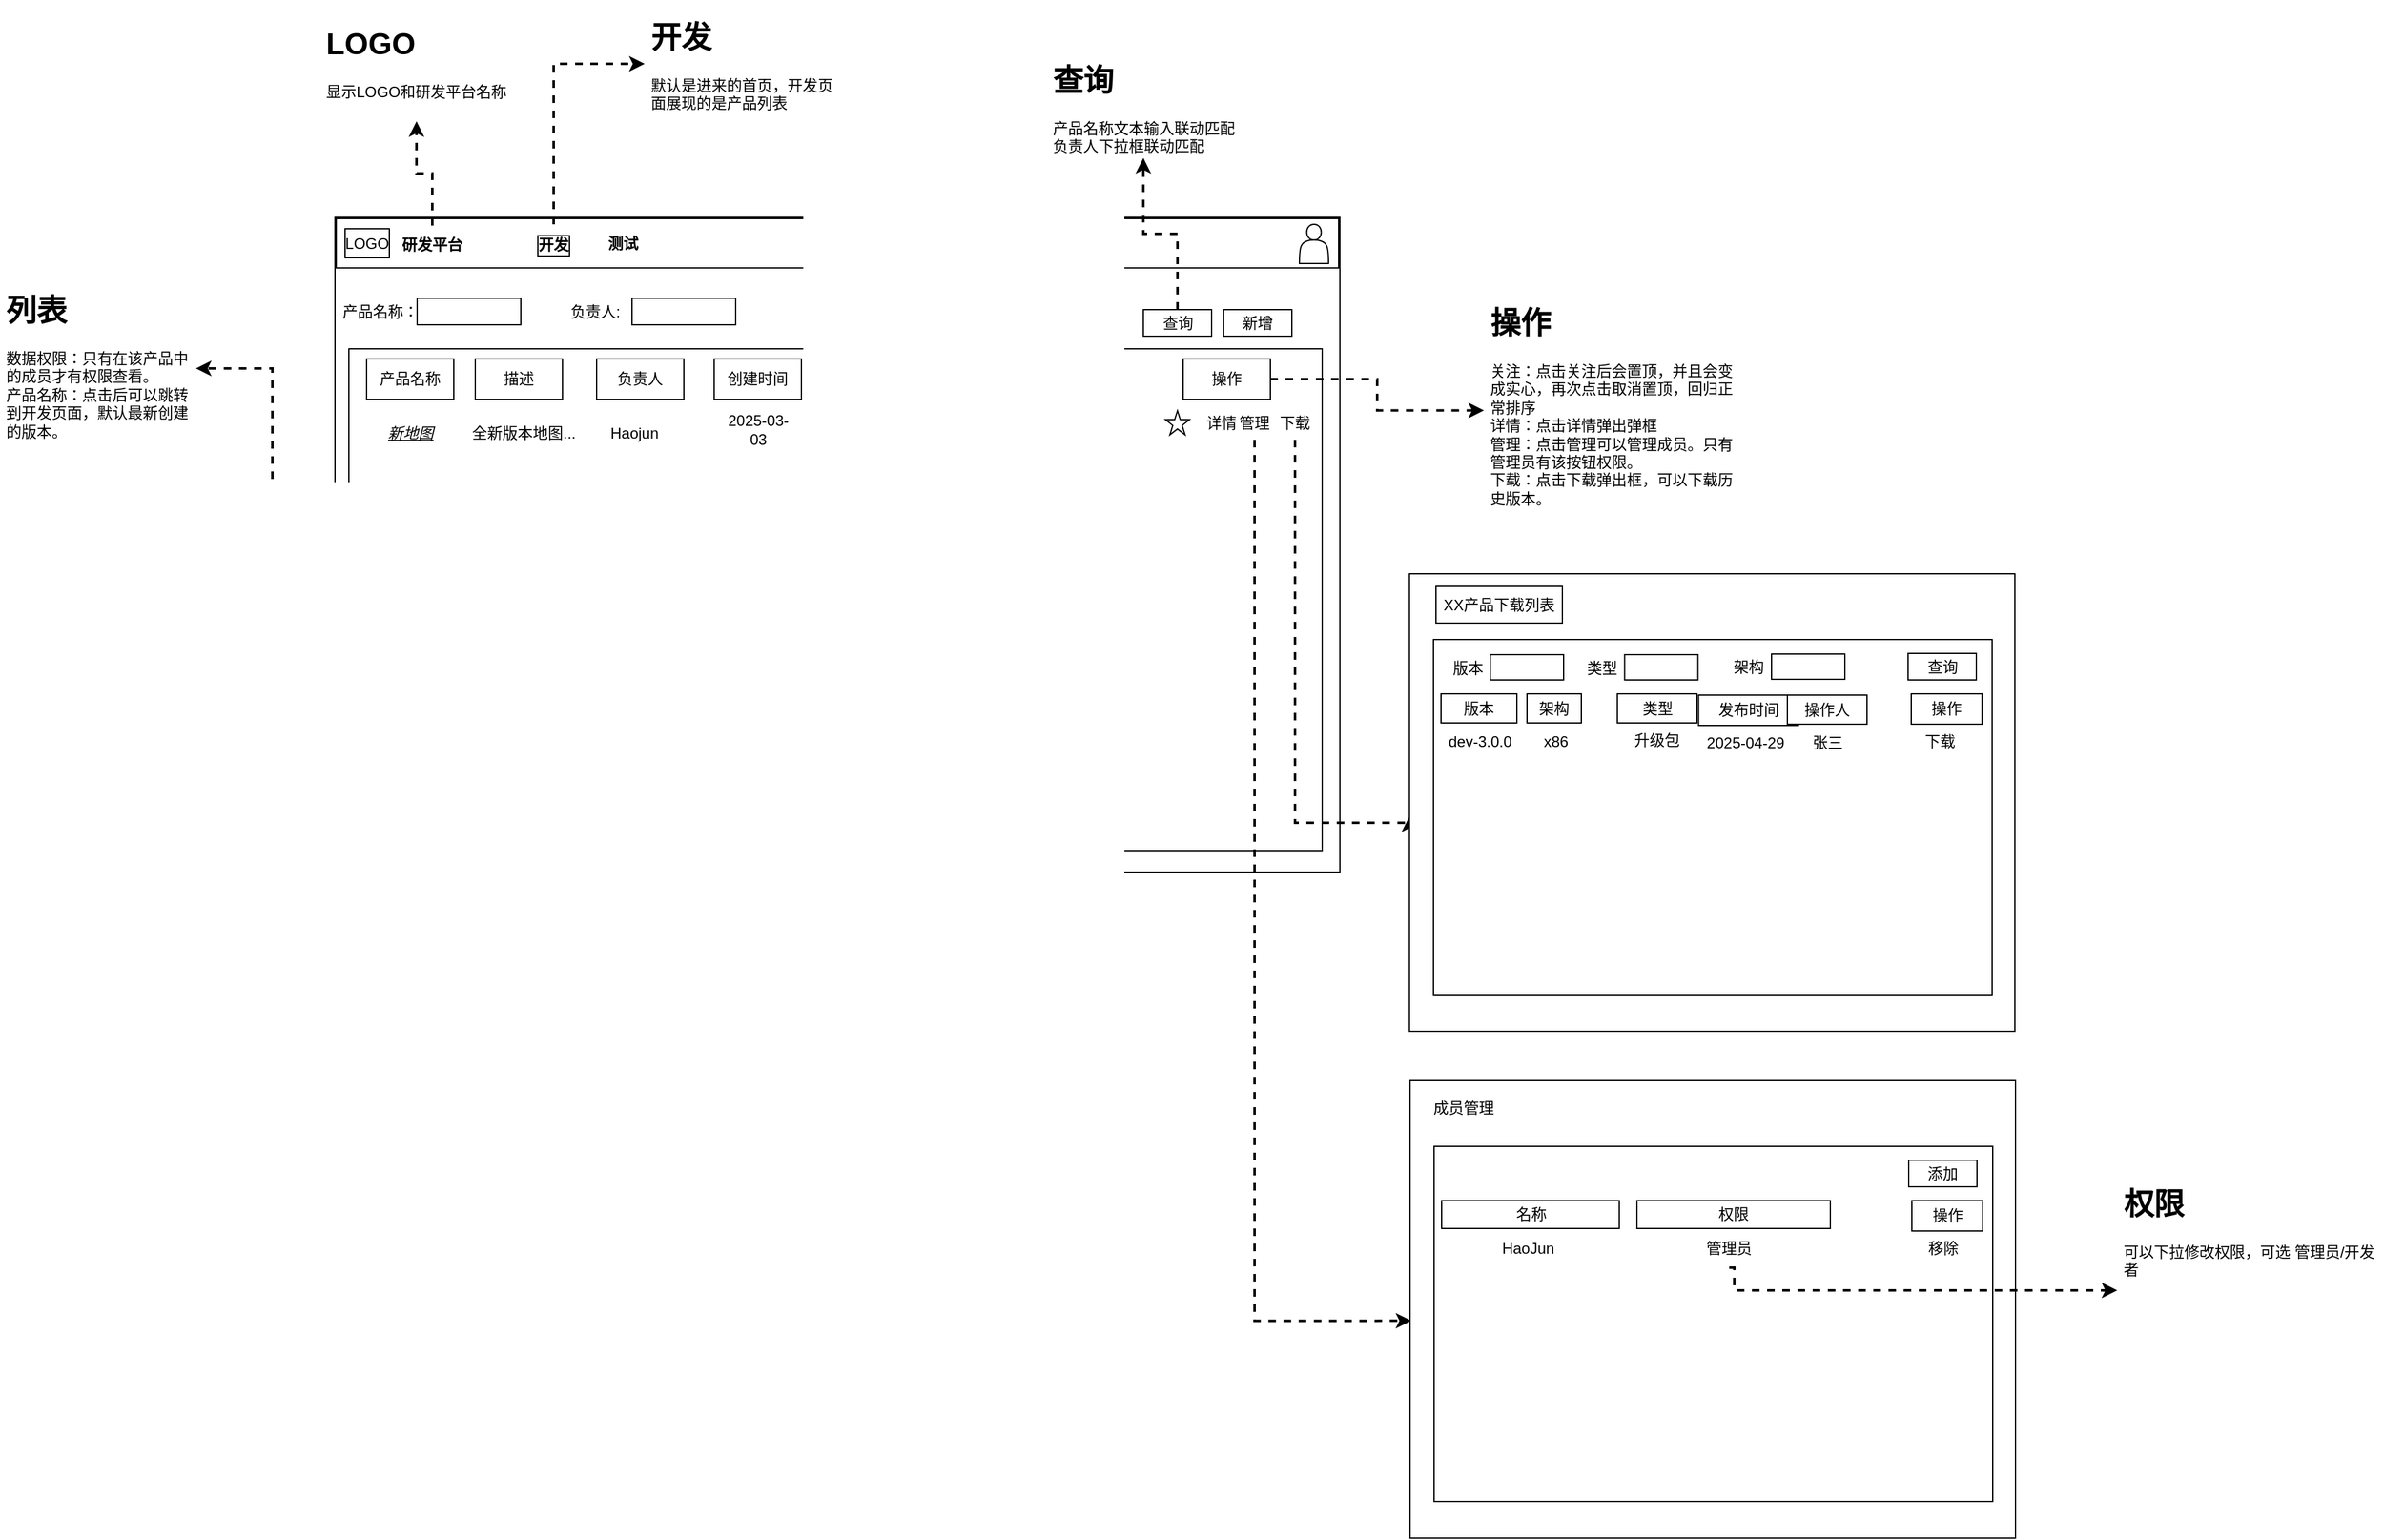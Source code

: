 <mxfile version="26.2.14" pages="4">
  <diagram name="研发平台产品列表" id="W6v-6zSIRyonBtnbtxz-">
    <mxGraphModel dx="1499" dy="986" grid="0" gridSize="10" guides="1" tooltips="1" connect="1" arrows="1" fold="1" page="0" pageScale="1" pageWidth="827" pageHeight="1169" math="0" shadow="0">
      <root>
        <mxCell id="0" />
        <mxCell id="1" parent="0" />
        <mxCell id="I_dCQ3v1lh51RDWHMDq9-1" value="" style="rounded=0;whiteSpace=wrap;html=1;" parent="1" vertex="1">
          <mxGeometry x="10" y="117" width="795" height="518" as="geometry" />
        </mxCell>
        <mxCell id="I_dCQ3v1lh51RDWHMDq9-2" value="" style="rounded=0;whiteSpace=wrap;html=1;" parent="1" vertex="1">
          <mxGeometry x="11" y="118" width="793" height="39" as="geometry" />
        </mxCell>
        <mxCell id="I_dCQ3v1lh51RDWHMDq9-3" value="" style="shape=actor;whiteSpace=wrap;html=1;" parent="1" vertex="1">
          <mxGeometry x="773" y="122.5" width="23" height="31" as="geometry" />
        </mxCell>
        <mxCell id="I_dCQ3v1lh51RDWHMDq9-4" style="edgeStyle=orthogonalEdgeStyle;rounded=0;orthogonalLoop=1;jettySize=auto;html=1;dashed=1;strokeWidth=2;" parent="1" source="I_dCQ3v1lh51RDWHMDq9-5" target="I_dCQ3v1lh51RDWHMDq9-38" edge="1">
          <mxGeometry relative="1" as="geometry" />
        </mxCell>
        <mxCell id="I_dCQ3v1lh51RDWHMDq9-5" value="&lt;b&gt;研发平台&lt;/b&gt;" style="text;html=1;strokeColor=none;fillColor=none;align=center;verticalAlign=middle;whiteSpace=wrap;rounded=0;" parent="1" vertex="1">
          <mxGeometry x="57" y="123.5" width="60" height="30" as="geometry" />
        </mxCell>
        <mxCell id="I_dCQ3v1lh51RDWHMDq9-6" value="LOGO" style="rounded=0;whiteSpace=wrap;html=1;" parent="1" vertex="1">
          <mxGeometry x="18" y="126" width="35" height="23" as="geometry" />
        </mxCell>
        <mxCell id="I_dCQ3v1lh51RDWHMDq9-7" style="edgeStyle=orthogonalEdgeStyle;rounded=0;orthogonalLoop=1;jettySize=auto;html=1;entryX=0;entryY=0.5;entryDx=0;entryDy=0;dashed=1;strokeWidth=2;" parent="1" source="I_dCQ3v1lh51RDWHMDq9-8" target="I_dCQ3v1lh51RDWHMDq9-37" edge="1">
          <mxGeometry relative="1" as="geometry">
            <Array as="points">
              <mxPoint x="183" y="-4" />
            </Array>
          </mxGeometry>
        </mxCell>
        <mxCell id="I_dCQ3v1lh51RDWHMDq9-8" value="&lt;b&gt;开发&lt;/b&gt;" style="text;html=1;strokeColor=none;fillColor=none;align=center;verticalAlign=middle;whiteSpace=wrap;rounded=0;strokeWidth=1;perimeterSpacing=1;labelBorderColor=default;" parent="1" vertex="1">
          <mxGeometry x="153" y="123.5" width="60" height="30" as="geometry" />
        </mxCell>
        <mxCell id="I_dCQ3v1lh51RDWHMDq9-9" value="&lt;b&gt;测试&lt;/b&gt;" style="text;html=1;strokeColor=none;fillColor=none;align=center;verticalAlign=middle;whiteSpace=wrap;rounded=0;" parent="1" vertex="1">
          <mxGeometry x="208" y="122.5" width="60" height="30" as="geometry" />
        </mxCell>
        <mxCell id="I_dCQ3v1lh51RDWHMDq9-10" style="edgeStyle=orthogonalEdgeStyle;rounded=0;orthogonalLoop=1;jettySize=auto;html=1;dashed=1;strokeWidth=2;" parent="1" source="I_dCQ3v1lh51RDWHMDq9-11" target="I_dCQ3v1lh51RDWHMDq9-40" edge="1">
          <mxGeometry relative="1" as="geometry" />
        </mxCell>
        <mxCell id="I_dCQ3v1lh51RDWHMDq9-11" value="" style="rounded=0;whiteSpace=wrap;html=1;strokeColor=default;strokeWidth=1;" parent="1" vertex="1">
          <mxGeometry x="21" y="221" width="770" height="397" as="geometry" />
        </mxCell>
        <mxCell id="I_dCQ3v1lh51RDWHMDq9-12" value="" style="rounded=0;whiteSpace=wrap;html=1;labelBorderColor=default;strokeWidth=1;" parent="1" vertex="1">
          <mxGeometry x="75" y="181" width="82" height="21" as="geometry" />
        </mxCell>
        <mxCell id="I_dCQ3v1lh51RDWHMDq9-13" value="产品名称：" style="text;html=1;strokeColor=none;fillColor=none;align=center;verticalAlign=middle;whiteSpace=wrap;rounded=0;labelBorderColor=none;" parent="1" vertex="1">
          <mxGeometry x="11" y="177" width="70" height="29" as="geometry" />
        </mxCell>
        <mxCell id="I_dCQ3v1lh51RDWHMDq9-14" value="" style="rounded=0;whiteSpace=wrap;html=1;labelBorderColor=default;strokeWidth=1;" parent="1" vertex="1">
          <mxGeometry x="245" y="181" width="82" height="21" as="geometry" />
        </mxCell>
        <mxCell id="I_dCQ3v1lh51RDWHMDq9-15" value="负责人:" style="text;html=1;strokeColor=none;fillColor=none;align=center;verticalAlign=middle;whiteSpace=wrap;rounded=0;labelBorderColor=none;" parent="1" vertex="1">
          <mxGeometry x="181" y="177" width="70" height="29" as="geometry" />
        </mxCell>
        <mxCell id="I_dCQ3v1lh51RDWHMDq9-16" value="产品名称" style="rounded=0;whiteSpace=wrap;html=1;shadow=0;glass=0;sketch=0;strokeColor=default;strokeWidth=1;" parent="1" vertex="1">
          <mxGeometry x="35" y="229" width="69" height="32" as="geometry" />
        </mxCell>
        <mxCell id="I_dCQ3v1lh51RDWHMDq9-17" value="描述" style="rounded=0;whiteSpace=wrap;html=1;shadow=0;glass=0;sketch=0;strokeColor=default;strokeWidth=1;" parent="1" vertex="1">
          <mxGeometry x="121" y="229" width="69" height="32" as="geometry" />
        </mxCell>
        <mxCell id="I_dCQ3v1lh51RDWHMDq9-19" value="负责人" style="rounded=0;whiteSpace=wrap;html=1;shadow=0;glass=0;sketch=0;strokeColor=default;strokeWidth=1;" parent="1" vertex="1">
          <mxGeometry x="217" y="229" width="69" height="32" as="geometry" />
        </mxCell>
        <mxCell id="I_dCQ3v1lh51RDWHMDq9-20" value="创建时间" style="rounded=0;whiteSpace=wrap;html=1;shadow=0;glass=0;sketch=0;strokeColor=default;strokeWidth=1;" parent="1" vertex="1">
          <mxGeometry x="310" y="229" width="69" height="32" as="geometry" />
        </mxCell>
        <mxCell id="I_dCQ3v1lh51RDWHMDq9-21" style="edgeStyle=orthogonalEdgeStyle;rounded=0;orthogonalLoop=1;jettySize=auto;html=1;dashed=1;strokeWidth=2;" parent="1" source="I_dCQ3v1lh51RDWHMDq9-22" target="I_dCQ3v1lh51RDWHMDq9-41" edge="1">
          <mxGeometry relative="1" as="geometry" />
        </mxCell>
        <mxCell id="I_dCQ3v1lh51RDWHMDq9-22" value="操作" style="rounded=0;whiteSpace=wrap;html=1;shadow=0;glass=0;sketch=0;strokeColor=default;strokeWidth=1;" parent="1" vertex="1">
          <mxGeometry x="681" y="229" width="69" height="32" as="geometry" />
        </mxCell>
        <mxCell id="I_dCQ3v1lh51RDWHMDq9-23" value="新地图" style="text;html=1;strokeColor=none;fillColor=none;align=center;verticalAlign=middle;whiteSpace=wrap;rounded=0;shadow=0;glass=0;sketch=0;fontStyle=6" parent="1" vertex="1">
          <mxGeometry x="39.5" y="273" width="60" height="30" as="geometry" />
        </mxCell>
        <mxCell id="I_dCQ3v1lh51RDWHMDq9-24" value="全新版本地图..." style="text;html=1;strokeColor=none;fillColor=none;align=center;verticalAlign=middle;whiteSpace=wrap;rounded=0;shadow=0;glass=0;sketch=0;" parent="1" vertex="1">
          <mxGeometry x="117" y="273" width="84.5" height="30" as="geometry" />
        </mxCell>
        <mxCell id="I_dCQ3v1lh51RDWHMDq9-26" value="Haojun" style="text;html=1;strokeColor=none;fillColor=none;align=center;verticalAlign=middle;whiteSpace=wrap;rounded=0;shadow=0;glass=0;sketch=0;" parent="1" vertex="1">
          <mxGeometry x="217" y="273" width="60" height="30" as="geometry" />
        </mxCell>
        <mxCell id="I_dCQ3v1lh51RDWHMDq9-27" value="2025-03-03" style="text;html=1;strokeColor=none;fillColor=none;align=center;verticalAlign=middle;whiteSpace=wrap;rounded=0;shadow=0;glass=0;sketch=0;" parent="1" vertex="1">
          <mxGeometry x="314.5" y="270" width="60" height="30" as="geometry" />
        </mxCell>
        <mxCell id="I_dCQ3v1lh51RDWHMDq9-28" value="" style="verticalLabelPosition=bottom;verticalAlign=top;html=1;shape=mxgraph.basic.star;labelBorderColor=none;strokeWidth=1;" parent="1" vertex="1">
          <mxGeometry x="667" y="270" width="19" height="19" as="geometry" />
        </mxCell>
        <mxCell id="I_dCQ3v1lh51RDWHMDq9-29" style="edgeStyle=orthogonalEdgeStyle;rounded=0;orthogonalLoop=1;jettySize=auto;html=1;entryX=0.002;entryY=0.525;entryDx=0;entryDy=0;entryPerimeter=0;dashed=1;strokeWidth=2;" parent="1" source="I_dCQ3v1lh51RDWHMDq9-30" target="I_dCQ3v1lh51RDWHMDq9-64" edge="1">
          <mxGeometry relative="1" as="geometry">
            <Array as="points">
              <mxPoint x="737" y="990" />
            </Array>
          </mxGeometry>
        </mxCell>
        <mxCell id="I_dCQ3v1lh51RDWHMDq9-30" value="管理" style="text;html=1;strokeColor=none;fillColor=none;align=center;verticalAlign=middle;whiteSpace=wrap;rounded=0;shadow=0;glass=0;sketch=0;" parent="1" vertex="1">
          <mxGeometry x="716" y="266" width="43" height="27" as="geometry" />
        </mxCell>
        <mxCell id="I_dCQ3v1lh51RDWHMDq9-31" style="edgeStyle=orthogonalEdgeStyle;rounded=0;orthogonalLoop=1;jettySize=auto;html=1;entryX=0;entryY=0.53;entryDx=0;entryDy=0;entryPerimeter=0;dashed=1;strokeWidth=2;" parent="1" source="I_dCQ3v1lh51RDWHMDq9-32" target="I_dCQ3v1lh51RDWHMDq9-42" edge="1">
          <mxGeometry relative="1" as="geometry">
            <Array as="points">
              <mxPoint x="770" y="596" />
              <mxPoint x="860" y="596" />
            </Array>
          </mxGeometry>
        </mxCell>
        <mxCell id="I_dCQ3v1lh51RDWHMDq9-32" value="下载" style="text;html=1;strokeColor=none;fillColor=none;align=center;verticalAlign=middle;whiteSpace=wrap;rounded=0;shadow=0;glass=0;sketch=0;" parent="1" vertex="1">
          <mxGeometry x="748" y="266" width="43" height="27" as="geometry" />
        </mxCell>
        <mxCell id="I_dCQ3v1lh51RDWHMDq9-33" value="新增" style="rounded=0;whiteSpace=wrap;html=1;shadow=0;glass=0;sketch=0;strokeColor=default;strokeWidth=1;" parent="1" vertex="1">
          <mxGeometry x="713" y="190" width="54" height="21" as="geometry" />
        </mxCell>
        <mxCell id="I_dCQ3v1lh51RDWHMDq9-34" style="edgeStyle=orthogonalEdgeStyle;rounded=0;orthogonalLoop=1;jettySize=auto;html=1;dashed=1;strokeWidth=2;" parent="1" source="I_dCQ3v1lh51RDWHMDq9-35" target="I_dCQ3v1lh51RDWHMDq9-39" edge="1">
          <mxGeometry relative="1" as="geometry" />
        </mxCell>
        <mxCell id="I_dCQ3v1lh51RDWHMDq9-35" value="查询" style="rounded=0;whiteSpace=wrap;html=1;shadow=0;glass=0;sketch=0;strokeColor=default;strokeWidth=1;" parent="1" vertex="1">
          <mxGeometry x="649.5" y="190" width="54" height="21" as="geometry" />
        </mxCell>
        <mxCell id="I_dCQ3v1lh51RDWHMDq9-36" value="详情" style="text;html=1;strokeColor=none;fillColor=none;align=center;verticalAlign=middle;whiteSpace=wrap;rounded=0;shadow=0;glass=0;sketch=0;" parent="1" vertex="1">
          <mxGeometry x="690" y="266" width="43" height="27" as="geometry" />
        </mxCell>
        <mxCell id="I_dCQ3v1lh51RDWHMDq9-37" value="&lt;h1&gt;开发&lt;/h1&gt;&lt;p&gt;默认是进来的首页，开发页面展现的是产品列表&lt;/p&gt;" style="text;html=1;strokeColor=none;fillColor=none;spacing=5;spacingTop=-20;whiteSpace=wrap;overflow=hidden;rounded=0;labelBorderColor=none;" parent="1" vertex="1">
          <mxGeometry x="255" y="-45" width="153" height="81" as="geometry" />
        </mxCell>
        <mxCell id="I_dCQ3v1lh51RDWHMDq9-38" value="&lt;h1&gt;&lt;span&gt;LOGO&lt;/span&gt;&lt;/h1&gt;&lt;div&gt;&lt;span&gt;显示LOGO和研发平台名称&lt;/span&gt;&lt;/div&gt;" style="text;html=1;strokeColor=none;fillColor=none;spacing=5;spacingTop=-20;whiteSpace=wrap;overflow=hidden;rounded=0;labelBorderColor=none;" parent="1" vertex="1">
          <mxGeometry x="-2" y="-40" width="153" height="81" as="geometry" />
        </mxCell>
        <mxCell id="I_dCQ3v1lh51RDWHMDq9-39" value="&lt;h1&gt;查询&lt;/h1&gt;&lt;div&gt;产品名称文本输入联动匹配&lt;/div&gt;&lt;div&gt;负责人下拉框联动匹配&lt;/div&gt;" style="text;html=1;strokeColor=none;fillColor=none;spacing=5;spacingTop=-20;whiteSpace=wrap;overflow=hidden;rounded=0;labelBorderColor=none;" parent="1" vertex="1">
          <mxGeometry x="573" y="-11" width="153" height="81" as="geometry" />
        </mxCell>
        <mxCell id="I_dCQ3v1lh51RDWHMDq9-40" value="&lt;h1&gt;列表&lt;/h1&gt;&lt;div&gt;数据权限：只有在该产品中的成员才有权限查看。&lt;/div&gt;&lt;div&gt;产品名称：点击后可以跳转到开发页面，默认最新创建的版本。&lt;/div&gt;" style="text;html=1;strokeColor=none;fillColor=none;spacing=5;spacingTop=-20;whiteSpace=wrap;overflow=hidden;rounded=0;labelBorderColor=none;" parent="1" vertex="1">
          <mxGeometry x="-255" y="171" width="155" height="131" as="geometry" />
        </mxCell>
        <mxCell id="I_dCQ3v1lh51RDWHMDq9-41" value="&lt;h1&gt;操作&lt;/h1&gt;&lt;div&gt;关注：点击关注后会置顶，并且会变成实心，再次点击取消置顶，回归正常排序&lt;/div&gt;&lt;div&gt;详情：点击详情弹出弹框&lt;br&gt;管理：点击管理可以管理成员。只有管理员有该按钮权限。&lt;/div&gt;&lt;div&gt;下载：点击下载弹出框，可以下载历史版本。&lt;/div&gt;" style="text;html=1;strokeColor=none;fillColor=none;spacing=5;spacingTop=-20;whiteSpace=wrap;overflow=hidden;rounded=0;labelBorderColor=none;" parent="1" vertex="1">
          <mxGeometry x="919" y="181" width="210" height="177.5" as="geometry" />
        </mxCell>
        <mxCell id="I_dCQ3v1lh51RDWHMDq9-42" value="" style="rounded=0;whiteSpace=wrap;html=1;" parent="1" vertex="1">
          <mxGeometry x="860" y="399" width="479" height="362" as="geometry" />
        </mxCell>
        <mxCell id="I_dCQ3v1lh51RDWHMDq9-43" value="" style="rounded=0;whiteSpace=wrap;html=1;" parent="1" vertex="1">
          <mxGeometry x="879" y="451" width="442" height="281" as="geometry" />
        </mxCell>
        <mxCell id="I_dCQ3v1lh51RDWHMDq9-44" value="XX产品下载列表" style="rounded=0;whiteSpace=wrap;html=1;" parent="1" vertex="1">
          <mxGeometry x="881" y="409" width="100" height="29" as="geometry" />
        </mxCell>
        <mxCell id="I_dCQ3v1lh51RDWHMDq9-45" value="发布时间" style="rounded=0;whiteSpace=wrap;html=1;" parent="1" vertex="1">
          <mxGeometry x="1088.75" y="495" width="79" height="24" as="geometry" />
        </mxCell>
        <mxCell id="I_dCQ3v1lh51RDWHMDq9-46" value="版本" style="rounded=0;whiteSpace=wrap;html=1;" parent="1" vertex="1">
          <mxGeometry x="885" y="494" width="60" height="23" as="geometry" />
        </mxCell>
        <mxCell id="I_dCQ3v1lh51RDWHMDq9-47" value="操作人" style="rounded=0;whiteSpace=wrap;html=1;" parent="1" vertex="1">
          <mxGeometry x="1159" y="495" width="63" height="23" as="geometry" />
        </mxCell>
        <mxCell id="I_dCQ3v1lh51RDWHMDq9-48" value="操作" style="rounded=0;whiteSpace=wrap;html=1;" parent="1" vertex="1">
          <mxGeometry x="1257" y="494" width="56" height="24" as="geometry" />
        </mxCell>
        <mxCell id="I_dCQ3v1lh51RDWHMDq9-49" value="下载&amp;nbsp;" style="text;html=1;strokeColor=none;fillColor=none;align=center;verticalAlign=middle;whiteSpace=wrap;rounded=0;" parent="1" vertex="1">
          <mxGeometry x="1257" y="517" width="49" height="29" as="geometry" />
        </mxCell>
        <mxCell id="I_dCQ3v1lh51RDWHMDq9-50" value="架构" style="rounded=0;whiteSpace=wrap;html=1;" parent="1" vertex="1">
          <mxGeometry x="953" y="494" width="43" height="23" as="geometry" />
        </mxCell>
        <mxCell id="I_dCQ3v1lh51RDWHMDq9-51" value="dev-3.0.0" style="text;html=1;strokeColor=none;fillColor=none;align=center;verticalAlign=middle;whiteSpace=wrap;rounded=0;" parent="1" vertex="1">
          <mxGeometry x="886" y="517" width="60" height="30" as="geometry" />
        </mxCell>
        <mxCell id="I_dCQ3v1lh51RDWHMDq9-52" value="x86" style="text;html=1;strokeColor=none;fillColor=none;align=center;verticalAlign=middle;whiteSpace=wrap;rounded=0;" parent="1" vertex="1">
          <mxGeometry x="946" y="517" width="60" height="30" as="geometry" />
        </mxCell>
        <mxCell id="I_dCQ3v1lh51RDWHMDq9-53" value="2025-04-29" style="text;html=1;strokeColor=none;fillColor=none;align=center;verticalAlign=middle;whiteSpace=wrap;rounded=0;" parent="1" vertex="1">
          <mxGeometry x="1088.75" y="518" width="74" height="30" as="geometry" />
        </mxCell>
        <mxCell id="I_dCQ3v1lh51RDWHMDq9-54" value="张三" style="text;html=1;strokeColor=none;fillColor=none;align=center;verticalAlign=middle;whiteSpace=wrap;rounded=0;" parent="1" vertex="1">
          <mxGeometry x="1153.5" y="518" width="74" height="30" as="geometry" />
        </mxCell>
        <mxCell id="I_dCQ3v1lh51RDWHMDq9-55" value="类型" style="rounded=0;whiteSpace=wrap;html=1;" parent="1" vertex="1">
          <mxGeometry x="1024.5" y="494" width="63" height="23" as="geometry" />
        </mxCell>
        <mxCell id="I_dCQ3v1lh51RDWHMDq9-56" value="升级包" style="text;html=1;strokeColor=none;fillColor=none;align=center;verticalAlign=middle;whiteSpace=wrap;rounded=0;" parent="1" vertex="1">
          <mxGeometry x="1019" y="516" width="74" height="30" as="geometry" />
        </mxCell>
        <mxCell id="I_dCQ3v1lh51RDWHMDq9-57" value="" style="rounded=0;whiteSpace=wrap;html=1;labelBorderColor=default;strokeWidth=1;" parent="1" vertex="1">
          <mxGeometry x="924" y="463" width="58" height="20" as="geometry" />
        </mxCell>
        <mxCell id="I_dCQ3v1lh51RDWHMDq9-58" value="版本" style="text;html=1;strokeColor=none;fillColor=none;align=center;verticalAlign=middle;whiteSpace=wrap;rounded=0;labelBorderColor=none;" parent="1" vertex="1">
          <mxGeometry x="883.5" y="459" width="44.5" height="29" as="geometry" />
        </mxCell>
        <mxCell id="I_dCQ3v1lh51RDWHMDq9-59" value="" style="rounded=0;whiteSpace=wrap;html=1;labelBorderColor=default;strokeWidth=1;" parent="1" vertex="1">
          <mxGeometry x="1030.25" y="463" width="58" height="20" as="geometry" />
        </mxCell>
        <mxCell id="I_dCQ3v1lh51RDWHMDq9-60" value="类型" style="text;html=1;strokeColor=none;fillColor=none;align=center;verticalAlign=middle;whiteSpace=wrap;rounded=0;labelBorderColor=none;" parent="1" vertex="1">
          <mxGeometry x="989.75" y="459" width="44.5" height="29" as="geometry" />
        </mxCell>
        <mxCell id="I_dCQ3v1lh51RDWHMDq9-61" value="" style="rounded=0;whiteSpace=wrap;html=1;labelBorderColor=default;strokeWidth=1;" parent="1" vertex="1">
          <mxGeometry x="1146.5" y="462.5" width="58" height="20" as="geometry" />
        </mxCell>
        <mxCell id="I_dCQ3v1lh51RDWHMDq9-62" value="架构" style="text;html=1;strokeColor=none;fillColor=none;align=center;verticalAlign=middle;whiteSpace=wrap;rounded=0;labelBorderColor=none;" parent="1" vertex="1">
          <mxGeometry x="1106" y="458.5" width="44.5" height="29" as="geometry" />
        </mxCell>
        <mxCell id="I_dCQ3v1lh51RDWHMDq9-63" value="查询" style="rounded=0;whiteSpace=wrap;html=1;shadow=0;glass=0;sketch=0;strokeColor=default;strokeWidth=1;" parent="1" vertex="1">
          <mxGeometry x="1254.5" y="462" width="54" height="21" as="geometry" />
        </mxCell>
        <mxCell id="I_dCQ3v1lh51RDWHMDq9-64" value="" style="rounded=0;whiteSpace=wrap;html=1;" parent="1" vertex="1">
          <mxGeometry x="860.5" y="800" width="479" height="362" as="geometry" />
        </mxCell>
        <mxCell id="I_dCQ3v1lh51RDWHMDq9-65" value="" style="rounded=0;whiteSpace=wrap;html=1;" parent="1" vertex="1">
          <mxGeometry x="879.5" y="852" width="442" height="281" as="geometry" />
        </mxCell>
        <mxCell id="I_dCQ3v1lh51RDWHMDq9-66" value="名称" style="rounded=0;whiteSpace=wrap;html=1;" parent="1" vertex="1">
          <mxGeometry x="885.5" y="895" width="140.5" height="22" as="geometry" />
        </mxCell>
        <mxCell id="I_dCQ3v1lh51RDWHMDq9-67" value="操作" style="rounded=0;whiteSpace=wrap;html=1;" parent="1" vertex="1">
          <mxGeometry x="1257.5" y="895" width="56" height="24" as="geometry" />
        </mxCell>
        <mxCell id="I_dCQ3v1lh51RDWHMDq9-68" value="移除" style="text;html=1;strokeColor=none;fillColor=none;align=center;verticalAlign=middle;whiteSpace=wrap;rounded=0;" parent="1" vertex="1">
          <mxGeometry x="1257.5" y="918" width="49" height="29" as="geometry" />
        </mxCell>
        <mxCell id="I_dCQ3v1lh51RDWHMDq9-69" style="edgeStyle=orthogonalEdgeStyle;rounded=0;orthogonalLoop=1;jettySize=auto;html=1;dashed=1;strokeWidth=2;exitX=0.5;exitY=1;exitDx=0;exitDy=0;" parent="1" source="I_dCQ3v1lh51RDWHMDq9-72" target="I_dCQ3v1lh51RDWHMDq9-75" edge="1">
          <mxGeometry relative="1" as="geometry">
            <Array as="points">
              <mxPoint x="1117" y="948" />
              <mxPoint x="1117" y="966" />
            </Array>
          </mxGeometry>
        </mxCell>
        <mxCell id="I_dCQ3v1lh51RDWHMDq9-70" value="权限" style="rounded=0;whiteSpace=wrap;html=1;" parent="1" vertex="1">
          <mxGeometry x="1040" y="895" width="153" height="22" as="geometry" />
        </mxCell>
        <mxCell id="I_dCQ3v1lh51RDWHMDq9-71" value="HaoJun" style="text;html=1;strokeColor=none;fillColor=none;align=center;verticalAlign=middle;whiteSpace=wrap;rounded=0;" parent="1" vertex="1">
          <mxGeometry x="924" y="918" width="60" height="30" as="geometry" />
        </mxCell>
        <mxCell id="I_dCQ3v1lh51RDWHMDq9-72" value="管理员" style="text;html=1;strokeColor=none;fillColor=none;align=center;verticalAlign=middle;whiteSpace=wrap;rounded=0;" parent="1" vertex="1">
          <mxGeometry x="1083" y="918" width="60" height="30" as="geometry" />
        </mxCell>
        <mxCell id="I_dCQ3v1lh51RDWHMDq9-73" value="添加" style="rounded=0;whiteSpace=wrap;html=1;shadow=0;glass=0;sketch=0;strokeColor=default;strokeWidth=1;" parent="1" vertex="1">
          <mxGeometry x="1255" y="863" width="54" height="21" as="geometry" />
        </mxCell>
        <mxCell id="I_dCQ3v1lh51RDWHMDq9-74" value="成员管理" style="text;html=1;strokeColor=none;fillColor=none;align=center;verticalAlign=middle;whiteSpace=wrap;rounded=0;labelBorderColor=none;" parent="1" vertex="1">
          <mxGeometry x="873" y="807" width="60" height="30" as="geometry" />
        </mxCell>
        <mxCell id="I_dCQ3v1lh51RDWHMDq9-75" value="&lt;h1&gt;权限&lt;/h1&gt;&lt;div&gt;可以下拉修改权限，可选 管理员/开发者&lt;/div&gt;" style="text;html=1;strokeColor=none;fillColor=none;spacing=5;spacingTop=-20;whiteSpace=wrap;overflow=hidden;rounded=0;labelBorderColor=none;" parent="1" vertex="1">
          <mxGeometry x="1420" y="878" width="210" height="177.5" as="geometry" />
        </mxCell>
      </root>
    </mxGraphModel>
  </diagram>
  <diagram id="2NSWlqAkK1qwelkzU5oK" name="开发页面菜单">
    <mxGraphModel grid="0" page="0" gridSize="10" guides="1" tooltips="1" connect="1" arrows="1" fold="1" pageScale="1" pageWidth="827" pageHeight="1169" math="0" shadow="0">
      <root>
        <mxCell id="0" />
        <mxCell id="1" parent="0" />
        <mxCell id="ZvjIuTeMFrkj-cyqmNQo-1" value="" style="rounded=0;whiteSpace=wrap;html=1;" parent="1" vertex="1">
          <mxGeometry x="7" y="117" width="798" height="782" as="geometry" />
        </mxCell>
        <mxCell id="ZvjIuTeMFrkj-cyqmNQo-2" value="" style="rounded=0;whiteSpace=wrap;html=1;" parent="1" vertex="1">
          <mxGeometry x="11" y="118" width="793" height="39" as="geometry" />
        </mxCell>
        <mxCell id="ZvjIuTeMFrkj-cyqmNQo-3" value="LOGO" style="rounded=0;whiteSpace=wrap;html=1;" parent="1" vertex="1">
          <mxGeometry x="18" y="126" width="35" height="23" as="geometry" />
        </mxCell>
        <mxCell id="-YB1WuKGnGJdzwh1ER0q-2" style="edgeStyle=orthogonalEdgeStyle;rounded=0;orthogonalLoop=1;jettySize=auto;html=1;dashed=1;strokeWidth=2;" parent="1" source="ZvjIuTeMFrkj-cyqmNQo-4" target="-YB1WuKGnGJdzwh1ER0q-1" edge="1">
          <mxGeometry relative="1" as="geometry" />
        </mxCell>
        <mxCell id="ZvjIuTeMFrkj-cyqmNQo-4" value="新地图" style="text;html=1;strokeColor=none;fillColor=none;align=center;verticalAlign=middle;whiteSpace=wrap;rounded=0;" parent="1" vertex="1">
          <mxGeometry x="51" y="122.5" width="60" height="30" as="geometry" />
        </mxCell>
        <mxCell id="lN3ObEToM0HUCU--ReoJ-13" style="edgeStyle=orthogonalEdgeStyle;rounded=0;orthogonalLoop=1;jettySize=auto;html=1;strokeWidth=2;dashed=1;" parent="1" source="ZvjIuTeMFrkj-cyqmNQo-5" target="lN3ObEToM0HUCU--ReoJ-11" edge="1">
          <mxGeometry relative="1" as="geometry">
            <Array as="points">
              <mxPoint x="698" y="73" />
              <mxPoint x="978" y="73" />
            </Array>
          </mxGeometry>
        </mxCell>
        <mxCell id="ZvjIuTeMFrkj-cyqmNQo-5" value="预览" style="rounded=0;whiteSpace=wrap;html=1;" parent="1" vertex="1">
          <mxGeometry x="680" y="126" width="35" height="23" as="geometry" />
        </mxCell>
        <mxCell id="lN3ObEToM0HUCU--ReoJ-12" style="edgeStyle=orthogonalEdgeStyle;rounded=0;orthogonalLoop=1;jettySize=auto;html=1;strokeWidth=2;dashed=1;" parent="1" source="ZvjIuTeMFrkj-cyqmNQo-6" target="ZvjIuTeMFrkj-cyqmNQo-25" edge="1">
          <mxGeometry relative="1" as="geometry" />
        </mxCell>
        <mxCell id="ZvjIuTeMFrkj-cyqmNQo-6" value="构建" style="rounded=0;whiteSpace=wrap;html=1;" parent="1" vertex="1">
          <mxGeometry x="582" y="127" width="35" height="23" as="geometry" />
        </mxCell>
        <mxCell id="lN3ObEToM0HUCU--ReoJ-2" style="edgeStyle=orthogonalEdgeStyle;rounded=0;orthogonalLoop=1;jettySize=auto;html=1;strokeWidth=2;dashed=1;" parent="1" source="ZvjIuTeMFrkj-cyqmNQo-7" target="lN3ObEToM0HUCU--ReoJ-1" edge="1">
          <mxGeometry relative="1" as="geometry">
            <Array as="points">
              <mxPoint x="118" y="-162" />
            </Array>
          </mxGeometry>
        </mxCell>
        <mxCell id="ZvjIuTeMFrkj-cyqmNQo-7" value="dev-3.0.0" style="rounded=0;whiteSpace=wrap;html=1;" parent="1" vertex="1">
          <mxGeometry x="104" y="126" width="63" height="24" as="geometry" />
        </mxCell>
        <mxCell id="ZvjIuTeMFrkj-cyqmNQo-8" value="" style="shape=actor;whiteSpace=wrap;html=1;" parent="1" vertex="1">
          <mxGeometry x="773" y="122.5" width="23" height="31" as="geometry" />
        </mxCell>
        <mxCell id="ZvjIuTeMFrkj-cyqmNQo-9" value="" style="rounded=0;whiteSpace=wrap;html=1;" parent="1" vertex="1">
          <mxGeometry x="18" y="169" width="111" height="721" as="geometry" />
        </mxCell>
        <mxCell id="ZvjIuTeMFrkj-cyqmNQo-10" value="页面开发" style="text;html=1;strokeColor=none;fillColor=none;align=center;verticalAlign=middle;whiteSpace=wrap;rounded=0;" parent="1" vertex="1">
          <mxGeometry x="21" y="178" width="60" height="30" as="geometry" />
        </mxCell>
        <mxCell id="ZvjIuTeMFrkj-cyqmNQo-11" value="页面设计" style="text;html=1;strokeColor=none;fillColor=none;align=center;verticalAlign=middle;whiteSpace=wrap;rounded=0;" parent="1" vertex="1">
          <mxGeometry x="40" y="202" width="60" height="30" as="geometry" />
        </mxCell>
        <mxCell id="ZvjIuTeMFrkj-cyqmNQo-12" value="接口开发" style="text;html=1;strokeColor=none;fillColor=none;align=center;verticalAlign=middle;whiteSpace=wrap;rounded=0;" parent="1" vertex="1">
          <mxGeometry x="40" y="230" width="60" height="30" as="geometry" />
        </mxCell>
        <mxCell id="ZvjIuTeMFrkj-cyqmNQo-13" value="数据开发" style="text;html=1;strokeColor=none;fillColor=none;align=center;verticalAlign=middle;whiteSpace=wrap;rounded=0;" parent="1" vertex="1">
          <mxGeometry x="21" y="262" width="60" height="30" as="geometry" />
        </mxCell>
        <mxCell id="ZvjIuTeMFrkj-cyqmNQo-14" value="数据模型" style="text;html=1;strokeColor=none;fillColor=none;align=center;verticalAlign=middle;whiteSpace=wrap;rounded=0;" parent="1" vertex="1">
          <mxGeometry x="40" y="289" width="60" height="30" as="geometry" />
        </mxCell>
        <mxCell id="ZvjIuTeMFrkj-cyqmNQo-15" value="数据管理" style="text;html=1;strokeColor=none;fillColor=none;align=center;verticalAlign=middle;whiteSpace=wrap;rounded=0;" parent="1" vertex="1">
          <mxGeometry x="40" y="317" width="60" height="30" as="geometry" />
        </mxCell>
        <mxCell id="ZvjIuTeMFrkj-cyqmNQo-16" value="函数管理" style="text;html=1;strokeColor=none;fillColor=none;align=center;verticalAlign=middle;whiteSpace=wrap;rounded=0;" parent="1" vertex="1">
          <mxGeometry x="40" y="347" width="60" height="30" as="geometry" />
        </mxCell>
        <mxCell id="ZvjIuTeMFrkj-cyqmNQo-17" value="视图管理" style="text;html=1;strokeColor=none;fillColor=none;align=center;verticalAlign=middle;whiteSpace=wrap;rounded=0;" parent="1" vertex="1">
          <mxGeometry x="40" y="377" width="60" height="30" as="geometry" />
        </mxCell>
        <mxCell id="ZvjIuTeMFrkj-cyqmNQo-18" value="组件管理" style="text;html=1;strokeColor=none;fillColor=none;align=center;verticalAlign=middle;whiteSpace=wrap;rounded=0;" parent="1" vertex="1">
          <mxGeometry x="21" y="413" width="60" height="30" as="geometry" />
        </mxCell>
        <mxCell id="ZvjIuTeMFrkj-cyqmNQo-19" value="Charts管理" style="text;html=1;strokeColor=none;fillColor=none;align=center;verticalAlign=middle;whiteSpace=wrap;rounded=0;" parent="1" vertex="1">
          <mxGeometry x="40" y="445" width="63" height="31" as="geometry" />
        </mxCell>
        <mxCell id="ZvjIuTeMFrkj-cyqmNQo-21" value="产品管理" style="text;html=1;strokeColor=none;fillColor=none;align=center;verticalAlign=middle;whiteSpace=wrap;rounded=0;" parent="1" vertex="1">
          <mxGeometry x="21" y="771" width="60" height="30" as="geometry" />
        </mxCell>
        <mxCell id="ZvjIuTeMFrkj-cyqmNQo-22" value="菜单管理" style="text;html=1;strokeColor=none;fillColor=none;align=center;verticalAlign=middle;whiteSpace=wrap;rounded=0;" parent="1" vertex="1">
          <mxGeometry x="44" y="793" width="60" height="30" as="geometry" />
        </mxCell>
        <mxCell id="ZvjIuTeMFrkj-cyqmNQo-23" value="品牌管理" style="text;html=1;strokeColor=none;fillColor=none;align=center;verticalAlign=middle;whiteSpace=wrap;rounded=0;" parent="1" vertex="1">
          <mxGeometry x="44" y="823" width="60" height="30" as="geometry" />
        </mxCell>
        <mxCell id="ZvjIuTeMFrkj-cyqmNQo-24" value="内置账号" style="text;html=1;strokeColor=none;fillColor=none;align=center;verticalAlign=middle;whiteSpace=wrap;rounded=0;" parent="1" vertex="1">
          <mxGeometry x="44" y="853" width="60" height="30" as="geometry" />
        </mxCell>
        <mxCell id="ZvjIuTeMFrkj-cyqmNQo-25" value="" style="rounded=0;whiteSpace=wrap;html=1;" parent="1" vertex="1">
          <mxGeometry x="174" y="-445" width="479" height="362" as="geometry" />
        </mxCell>
        <mxCell id="ZvjIuTeMFrkj-cyqmNQo-26" value="" style="rounded=0;whiteSpace=wrap;html=1;" parent="1" vertex="1">
          <mxGeometry x="193" y="-393" width="442" height="281" as="geometry" />
        </mxCell>
        <mxCell id="ZvjIuTeMFrkj-cyqmNQo-27" value="开始构建" style="rounded=0;whiteSpace=wrap;html=1;" parent="1" vertex="1">
          <mxGeometry x="550" y="-434" width="62" height="30" as="geometry" />
        </mxCell>
        <mxCell id="ZvjIuTeMFrkj-cyqmNQo-28" value="构建时间" style="rounded=0;whiteSpace=wrap;html=1;" parent="1" vertex="1">
          <mxGeometry x="316" y="-370" width="79" height="24" as="geometry" />
        </mxCell>
        <mxCell id="ZvjIuTeMFrkj-cyqmNQo-29" value="版本" style="rounded=0;whiteSpace=wrap;html=1;" parent="1" vertex="1">
          <mxGeometry x="203" y="-370" width="60" height="23" as="geometry" />
        </mxCell>
        <mxCell id="ZvjIuTeMFrkj-cyqmNQo-30" value="操作人" style="rounded=0;whiteSpace=wrap;html=1;" parent="1" vertex="1">
          <mxGeometry x="411" y="-370" width="63" height="23" as="geometry" />
        </mxCell>
        <mxCell id="ZvjIuTeMFrkj-cyqmNQo-31" value="状态" style="rounded=0;whiteSpace=wrap;html=1;" parent="1" vertex="1">
          <mxGeometry x="490" y="-370" width="56" height="24" as="geometry" />
        </mxCell>
        <mxCell id="ZvjIuTeMFrkj-cyqmNQo-32" value="操作" style="rounded=0;whiteSpace=wrap;html=1;" parent="1" vertex="1">
          <mxGeometry x="562" y="-370" width="56" height="24" as="geometry" />
        </mxCell>
        <mxCell id="ZvjIuTeMFrkj-cyqmNQo-33" value="取消 下载&amp;nbsp; 日志" style="text;html=1;strokeColor=none;fillColor=none;align=center;verticalAlign=middle;whiteSpace=wrap;rounded=0;" parent="1" vertex="1">
          <mxGeometry x="543" y="-327" width="92" height="30" as="geometry" />
        </mxCell>
        <mxCell id="ZvjIuTeMFrkj-cyqmNQo-34" value="架构" style="rounded=0;whiteSpace=wrap;html=1;" parent="1" vertex="1">
          <mxGeometry x="268" y="-369" width="43" height="23" as="geometry" />
        </mxCell>
        <mxCell id="ZvjIuTeMFrkj-cyqmNQo-35" value="dev-3.0.0" style="text;html=1;strokeColor=none;fillColor=none;align=center;verticalAlign=middle;whiteSpace=wrap;rounded=0;" parent="1" vertex="1">
          <mxGeometry x="200" y="-327" width="60" height="30" as="geometry" />
        </mxCell>
        <mxCell id="ZvjIuTeMFrkj-cyqmNQo-36" value="x86" style="text;html=1;strokeColor=none;fillColor=none;align=center;verticalAlign=middle;whiteSpace=wrap;rounded=0;" parent="1" vertex="1">
          <mxGeometry x="260" y="-327" width="60" height="30" as="geometry" />
        </mxCell>
        <mxCell id="ZvjIuTeMFrkj-cyqmNQo-37" value="2025-04-29" style="text;html=1;strokeColor=none;fillColor=none;align=center;verticalAlign=middle;whiteSpace=wrap;rounded=0;" parent="1" vertex="1">
          <mxGeometry x="316" y="-327" width="74" height="30" as="geometry" />
        </mxCell>
        <mxCell id="ZvjIuTeMFrkj-cyqmNQo-38" value="张三" style="text;html=1;strokeColor=none;fillColor=none;align=center;verticalAlign=middle;whiteSpace=wrap;rounded=0;" parent="1" vertex="1">
          <mxGeometry x="402" y="-327" width="74" height="30" as="geometry" />
        </mxCell>
        <mxCell id="ZvjIuTeMFrkj-cyqmNQo-39" value="Building" style="text;html=1;strokeColor=none;fillColor=none;align=center;verticalAlign=middle;whiteSpace=wrap;rounded=0;" parent="1" vertex="1">
          <mxGeometry x="476" y="-327" width="74" height="30" as="geometry" />
        </mxCell>
        <mxCell id="ZvjIuTeMFrkj-cyqmNQo-40" value="" style="shape=sumEllipse;perimeter=ellipsePerimeter;whiteSpace=wrap;html=1;backgroundOutline=1;" parent="1" vertex="1">
          <mxGeometry x="189" y="-429" width="22" height="20" as="geometry" />
        </mxCell>
        <mxCell id="lN3ObEToM0HUCU--ReoJ-15" style="edgeStyle=orthogonalEdgeStyle;rounded=0;orthogonalLoop=1;jettySize=auto;html=1;strokeWidth=2;dashed=1;" parent="1" source="ZvjIuTeMFrkj-cyqmNQo-41" target="lN3ObEToM0HUCU--ReoJ-14" edge="1">
          <mxGeometry relative="1" as="geometry">
            <Array as="points">
              <mxPoint x="649" y="38" />
              <mxPoint x="783" y="38" />
            </Array>
          </mxGeometry>
        </mxCell>
        <mxCell id="ZvjIuTeMFrkj-cyqmNQo-41" value="主题" style="rounded=0;whiteSpace=wrap;html=1;" parent="1" vertex="1">
          <mxGeometry x="631" y="127" width="35" height="23" as="geometry" />
        </mxCell>
        <mxCell id="-YB1WuKGnGJdzwh1ER0q-1" value="&lt;h1&gt;&lt;span&gt;LOGO&lt;/span&gt;&lt;/h1&gt;&lt;div&gt;&lt;span&gt;显示LOGO和具体产品名称&lt;/span&gt;&lt;/div&gt;" style="text;html=1;strokeColor=none;fillColor=none;spacing=5;spacingTop=-20;whiteSpace=wrap;overflow=hidden;rounded=0;labelBorderColor=none;" parent="1" vertex="1">
          <mxGeometry x="-88" y="-41" width="153" height="81" as="geometry" />
        </mxCell>
        <mxCell id="lN3ObEToM0HUCU--ReoJ-1" value="&lt;h1&gt;版本&lt;/h1&gt;&lt;div&gt;仿Git&lt;/div&gt;&lt;div&gt;进入开发页面，默认是最新分支。&lt;/div&gt;&lt;div&gt;权限控制：只有管理会可以切出新分支。开发者只能在历史分支中选择切换。&lt;/div&gt;" style="text;html=1;strokeColor=none;fillColor=none;spacing=5;spacingTop=-20;whiteSpace=wrap;overflow=hidden;rounded=0;labelBorderColor=none;" parent="1" vertex="1">
          <mxGeometry x="-102" y="-234" width="171" height="144" as="geometry" />
        </mxCell>
        <mxCell id="lN3ObEToM0HUCU--ReoJ-3" value="" style="rounded=0;whiteSpace=wrap;html=1;" parent="1" vertex="1">
          <mxGeometry x="-255" y="-207" width="141" height="161" as="geometry" />
        </mxCell>
        <mxCell id="lN3ObEToM0HUCU--ReoJ-4" value="dev-3.0.0" style="text;html=1;align=center;verticalAlign=middle;whiteSpace=wrap;rounded=0;" parent="1" vertex="1">
          <mxGeometry x="-255" y="-202" width="60" height="30" as="geometry" />
        </mxCell>
        <mxCell id="lN3ObEToM0HUCU--ReoJ-5" value="icon版本树" style="text;html=1;align=center;verticalAlign=middle;whiteSpace=wrap;rounded=0;" parent="1" vertex="1">
          <mxGeometry x="-236" y="-172" width="67" height="30" as="geometry" />
        </mxCell>
        <mxCell id="lN3ObEToM0HUCU--ReoJ-6" value="+ 新版本" style="text;html=1;align=center;verticalAlign=middle;whiteSpace=wrap;rounded=0;" parent="1" vertex="1">
          <mxGeometry x="-236" y="-144" width="67" height="30" as="geometry" />
        </mxCell>
        <mxCell id="lN3ObEToM0HUCU--ReoJ-7" value="icon 切换" style="text;html=1;align=center;verticalAlign=middle;whiteSpace=wrap;rounded=0;" parent="1" vertex="1">
          <mxGeometry x="-236" y="-118" width="67" height="30" as="geometry" />
        </mxCell>
        <mxCell id="lN3ObEToM0HUCU--ReoJ-8" value="dev-2.9.0" style="text;html=1;align=center;verticalAlign=middle;whiteSpace=wrap;rounded=0;" parent="1" vertex="1">
          <mxGeometry x="-217" y="-97" width="60" height="30" as="geometry" />
        </mxCell>
        <mxCell id="lN3ObEToM0HUCU--ReoJ-9" value="dev-2.8.0" style="text;html=1;align=center;verticalAlign=middle;whiteSpace=wrap;rounded=0;" parent="1" vertex="1">
          <mxGeometry x="-217" y="-81" width="60" height="30" as="geometry" />
        </mxCell>
        <mxCell id="lN3ObEToM0HUCU--ReoJ-11" value="&lt;h1&gt;预览&lt;/h1&gt;&lt;div&gt;点击预览，弹出新的页面，可以完整预览该版本所有页面效果&lt;/div&gt;" style="text;html=1;strokeColor=none;fillColor=none;spacing=5;spacingTop=-20;whiteSpace=wrap;overflow=hidden;rounded=0;labelBorderColor=none;" parent="1" vertex="1">
          <mxGeometry x="899" y="-77" width="171" height="103" as="geometry" />
        </mxCell>
        <mxCell id="lN3ObEToM0HUCU--ReoJ-14" value="&lt;h1&gt;主题&lt;/h1&gt;&lt;div&gt;点击主题，可以选择切换主题配色。&lt;/div&gt;" style="text;html=1;strokeColor=none;fillColor=none;spacing=5;spacingTop=-20;whiteSpace=wrap;overflow=hidden;rounded=0;labelBorderColor=none;" parent="1" vertex="1">
          <mxGeometry x="699" y="-191" width="169" height="96" as="geometry" />
        </mxCell>
        <mxCell id="lN3ObEToM0HUCU--ReoJ-16" value="" style="rounded=0;whiteSpace=wrap;html=1;" parent="1" vertex="1">
          <mxGeometry x="715" y="-585" width="479" height="362" as="geometry" />
        </mxCell>
        <mxCell id="lN3ObEToM0HUCU--ReoJ-17" value="主题" style="text;html=1;align=center;verticalAlign=middle;whiteSpace=wrap;rounded=0;" parent="1" vertex="1">
          <mxGeometry x="722" y="-576" width="60" height="30" as="geometry" />
        </mxCell>
        <mxCell id="lN3ObEToM0HUCU--ReoJ-18" value="主题一" style="rounded=0;whiteSpace=wrap;html=1;" parent="1" vertex="1">
          <mxGeometry x="737" y="-526" width="122" height="83" as="geometry" />
        </mxCell>
        <mxCell id="lN3ObEToM0HUCU--ReoJ-19" value="主题二" style="rounded=0;whiteSpace=wrap;html=1;" parent="1" vertex="1">
          <mxGeometry x="901" y="-526" width="122" height="83" as="geometry" />
        </mxCell>
        <mxCell id="lN3ObEToM0HUCU--ReoJ-20" value="主题三" style="rounded=0;whiteSpace=wrap;html=1;" parent="1" vertex="1">
          <mxGeometry x="739" y="-406" width="122" height="83" as="geometry" />
        </mxCell>
        <mxCell id="lN3ObEToM0HUCU--ReoJ-21" value="主题四" style="rounded=0;whiteSpace=wrap;html=1;" parent="1" vertex="1">
          <mxGeometry x="901" y="-404" width="122" height="83" as="geometry" />
        </mxCell>
        <mxCell id="lN3ObEToM0HUCU--ReoJ-22" value="保存" style="rounded=0;whiteSpace=wrap;html=1;" parent="1" vertex="1">
          <mxGeometry x="1103" y="-267.5" width="62" height="30" as="geometry" />
        </mxCell>
        <mxCell id="lN3ObEToM0HUCU--ReoJ-23" value="取消" style="rounded=0;whiteSpace=wrap;html=1;" parent="1" vertex="1">
          <mxGeometry x="1030" y="-267.5" width="62" height="30" as="geometry" />
        </mxCell>
        <mxCell id="lN3ObEToM0HUCU--ReoJ-24" value="业务编排" style="text;html=1;strokeColor=none;fillColor=none;align=center;verticalAlign=middle;whiteSpace=wrap;rounded=0;" parent="1" vertex="1">
          <mxGeometry x="18" y="505" width="60" height="30" as="geometry" />
        </mxCell>
        <mxCell id="lN3ObEToM0HUCU--ReoJ-25" value="业务编排" style="text;html=1;strokeColor=none;fillColor=none;align=center;verticalAlign=middle;whiteSpace=wrap;rounded=0;" parent="1" vertex="1">
          <mxGeometry x="37" y="537" width="63" height="31" as="geometry" />
        </mxCell>
        <mxCell id="lN3ObEToM0HUCU--ReoJ-26" value="触发器" style="text;html=1;strokeColor=none;fillColor=none;align=center;verticalAlign=middle;whiteSpace=wrap;rounded=0;" parent="1" vertex="1">
          <mxGeometry x="37" y="567" width="60" height="30" as="geometry" />
        </mxCell>
        <mxCell id="lN3ObEToM0HUCU--ReoJ-27" value="数据报表" style="text;html=1;strokeColor=none;fillColor=none;align=center;verticalAlign=middle;whiteSpace=wrap;rounded=0;" parent="1" vertex="1">
          <mxGeometry x="22" y="597" width="60" height="30" as="geometry" />
        </mxCell>
        <mxCell id="lN3ObEToM0HUCU--ReoJ-28" value="大屏开发" style="text;html=1;strokeColor=none;fillColor=none;align=center;verticalAlign=middle;whiteSpace=wrap;rounded=0;" parent="1" vertex="1">
          <mxGeometry x="41" y="629" width="63" height="31" as="geometry" />
        </mxCell>
        <mxCell id="lN3ObEToM0HUCU--ReoJ-29" value="报表开发" style="text;html=1;strokeColor=none;fillColor=none;align=center;verticalAlign=middle;whiteSpace=wrap;rounded=0;" parent="1" vertex="1">
          <mxGeometry x="41" y="659" width="60" height="30" as="geometry" />
        </mxCell>
        <mxCell id="lN3ObEToM0HUCU--ReoJ-30" value="数据计算" style="text;html=1;strokeColor=none;fillColor=none;align=center;verticalAlign=middle;whiteSpace=wrap;rounded=0;" parent="1" vertex="1">
          <mxGeometry x="22" y="684" width="60" height="30" as="geometry" />
        </mxCell>
        <mxCell id="lN3ObEToM0HUCU--ReoJ-31" value="流计算" style="text;html=1;strokeColor=none;fillColor=none;align=center;verticalAlign=middle;whiteSpace=wrap;rounded=0;" parent="1" vertex="1">
          <mxGeometry x="41" y="716" width="63" height="31" as="geometry" />
        </mxCell>
        <mxCell id="lN3ObEToM0HUCU--ReoJ-32" value="ETL开发" style="text;html=1;strokeColor=none;fillColor=none;align=center;verticalAlign=middle;whiteSpace=wrap;rounded=0;" parent="1" vertex="1">
          <mxGeometry x="41" y="746" width="60" height="30" as="geometry" />
        </mxCell>
        <mxCell id="i2vauVKY3qPKkVXRnJ1a-3" style="edgeStyle=orthogonalEdgeStyle;rounded=0;orthogonalLoop=1;jettySize=auto;html=1;strokeWidth=2;dashed=1;" edge="1" parent="1" source="i2vauVKY3qPKkVXRnJ1a-1" target="i2vauVKY3qPKkVXRnJ1a-2">
          <mxGeometry relative="1" as="geometry" />
        </mxCell>
        <mxCell id="i2vauVKY3qPKkVXRnJ1a-1" value="&amp;lt;" style="text;html=1;align=center;verticalAlign=middle;whiteSpace=wrap;rounded=0;" vertex="1" parent="1">
          <mxGeometry x="121" y="418" width="23" height="30" as="geometry" />
        </mxCell>
        <mxCell id="i2vauVKY3qPKkVXRnJ1a-2" value="&lt;h1&gt;收起&lt;/h1&gt;&lt;div&gt;点击可收起菜单&lt;/div&gt;" style="text;html=1;strokeColor=none;fillColor=none;spacing=5;spacingTop=-20;whiteSpace=wrap;overflow=hidden;rounded=0;labelBorderColor=none;" vertex="1" parent="1">
          <mxGeometry x="-272" y="342" width="99" height="79" as="geometry" />
        </mxCell>
      </root>
    </mxGraphModel>
  </diagram>
  <diagram id="ETIG_5TXhdypY6VuNyNL" name="组件管理">
    <mxGraphModel dx="1499" dy="986" grid="0" gridSize="10" guides="1" tooltips="1" connect="1" arrows="1" fold="1" page="0" pageScale="1" pageWidth="827" pageHeight="1169" math="0" shadow="0">
      <root>
        <mxCell id="0" />
        <mxCell id="1" parent="0" />
        <mxCell id="mvKF_gB_lcu9KSlKAg8X-1" value="" style="rounded=0;whiteSpace=wrap;html=1;" parent="1" vertex="1">
          <mxGeometry x="10" y="117" width="795" height="518" as="geometry" />
        </mxCell>
        <mxCell id="mvKF_gB_lcu9KSlKAg8X-2" value="" style="rounded=0;whiteSpace=wrap;html=1;" parent="1" vertex="1">
          <mxGeometry x="11" y="118" width="793" height="39" as="geometry" />
        </mxCell>
        <mxCell id="mvKF_gB_lcu9KSlKAg8X-3" value="LOGO" style="rounded=0;whiteSpace=wrap;html=1;" parent="1" vertex="1">
          <mxGeometry x="18" y="126" width="35" height="23" as="geometry" />
        </mxCell>
        <mxCell id="mvKF_gB_lcu9KSlKAg8X-4" value="新地图" style="text;html=1;strokeColor=none;fillColor=none;align=center;verticalAlign=middle;whiteSpace=wrap;rounded=0;" parent="1" vertex="1">
          <mxGeometry x="51" y="122.5" width="60" height="30" as="geometry" />
        </mxCell>
        <mxCell id="mvKF_gB_lcu9KSlKAg8X-5" value="预览" style="rounded=0;whiteSpace=wrap;html=1;" parent="1" vertex="1">
          <mxGeometry x="680" y="126" width="35" height="23" as="geometry" />
        </mxCell>
        <mxCell id="mvKF_gB_lcu9KSlKAg8X-6" value="构建" style="rounded=0;whiteSpace=wrap;html=1;" parent="1" vertex="1">
          <mxGeometry x="633" y="126" width="35" height="23" as="geometry" />
        </mxCell>
        <mxCell id="mvKF_gB_lcu9KSlKAg8X-7" value="dev-3.0.0" style="rounded=0;whiteSpace=wrap;html=1;" parent="1" vertex="1">
          <mxGeometry x="104" y="126" width="63" height="24" as="geometry" />
        </mxCell>
        <mxCell id="mvKF_gB_lcu9KSlKAg8X-8" value="" style="shape=actor;whiteSpace=wrap;html=1;" parent="1" vertex="1">
          <mxGeometry x="773" y="122.5" width="23" height="31" as="geometry" />
        </mxCell>
        <mxCell id="mvKF_gB_lcu9KSlKAg8X-9" value="" style="rounded=0;whiteSpace=wrap;html=1;" parent="1" vertex="1">
          <mxGeometry x="18" y="169" width="117" height="455" as="geometry" />
        </mxCell>
        <mxCell id="mvKF_gB_lcu9KSlKAg8X-10" value="页面开发" style="text;html=1;strokeColor=none;fillColor=none;align=center;verticalAlign=middle;whiteSpace=wrap;rounded=0;" parent="1" vertex="1">
          <mxGeometry x="21" y="178" width="60" height="30" as="geometry" />
        </mxCell>
        <mxCell id="mvKF_gB_lcu9KSlKAg8X-11" value="页面设计" style="text;html=1;strokeColor=none;fillColor=none;align=center;verticalAlign=middle;whiteSpace=wrap;rounded=0;" parent="1" vertex="1">
          <mxGeometry x="40" y="202" width="60" height="30" as="geometry" />
        </mxCell>
        <mxCell id="mvKF_gB_lcu9KSlKAg8X-12" value="接口开发" style="text;html=1;strokeColor=none;fillColor=none;align=center;verticalAlign=middle;whiteSpace=wrap;rounded=0;" parent="1" vertex="1">
          <mxGeometry x="40" y="230" width="60" height="30" as="geometry" />
        </mxCell>
        <mxCell id="mvKF_gB_lcu9KSlKAg8X-13" value="数据开发" style="text;html=1;strokeColor=none;fillColor=none;align=center;verticalAlign=middle;whiteSpace=wrap;rounded=0;" parent="1" vertex="1">
          <mxGeometry x="21" y="262" width="60" height="30" as="geometry" />
        </mxCell>
        <mxCell id="mvKF_gB_lcu9KSlKAg8X-14" value="数据模型" style="text;html=1;strokeColor=none;fillColor=none;align=center;verticalAlign=middle;whiteSpace=wrap;rounded=0;" parent="1" vertex="1">
          <mxGeometry x="40" y="289" width="60" height="30" as="geometry" />
        </mxCell>
        <mxCell id="mvKF_gB_lcu9KSlKAg8X-15" value="数据管理" style="text;html=1;strokeColor=none;fillColor=none;align=center;verticalAlign=middle;whiteSpace=wrap;rounded=0;" parent="1" vertex="1">
          <mxGeometry x="40" y="317" width="60" height="30" as="geometry" />
        </mxCell>
        <mxCell id="mvKF_gB_lcu9KSlKAg8X-16" value="函数管理" style="text;html=1;strokeColor=none;fillColor=none;align=center;verticalAlign=middle;whiteSpace=wrap;rounded=0;" parent="1" vertex="1">
          <mxGeometry x="40" y="347" width="60" height="30" as="geometry" />
        </mxCell>
        <mxCell id="mvKF_gB_lcu9KSlKAg8X-17" value="视图管理" style="text;html=1;strokeColor=none;fillColor=none;align=center;verticalAlign=middle;whiteSpace=wrap;rounded=0;" parent="1" vertex="1">
          <mxGeometry x="40" y="377" width="60" height="30" as="geometry" />
        </mxCell>
        <mxCell id="mvKF_gB_lcu9KSlKAg8X-18" value="组件管理" style="text;html=1;strokeColor=none;fillColor=none;align=center;verticalAlign=middle;whiteSpace=wrap;rounded=0;" parent="1" vertex="1">
          <mxGeometry x="21" y="413" width="60" height="30" as="geometry" />
        </mxCell>
        <mxCell id="mvKF_gB_lcu9KSlKAg8X-19" value="Charts管理" style="text;html=1;strokeColor=default;fillColor=none;align=center;verticalAlign=middle;whiteSpace=wrap;rounded=0;strokeWidth=1;" parent="1" vertex="1">
          <mxGeometry x="40" y="445" width="63" height="31" as="geometry" />
        </mxCell>
        <mxCell id="mvKF_gB_lcu9KSlKAg8X-21" value="产品管理" style="text;html=1;strokeColor=none;fillColor=none;align=center;verticalAlign=middle;whiteSpace=wrap;rounded=0;" parent="1" vertex="1">
          <mxGeometry x="21" y="512" width="60" height="30" as="geometry" />
        </mxCell>
        <mxCell id="mvKF_gB_lcu9KSlKAg8X-22" value="主题管理" style="text;html=1;strokeColor=none;fillColor=none;align=center;verticalAlign=middle;whiteSpace=wrap;rounded=0;" parent="1" vertex="1">
          <mxGeometry x="44" y="534" width="60" height="30" as="geometry" />
        </mxCell>
        <mxCell id="mvKF_gB_lcu9KSlKAg8X-23" value="品牌管理" style="text;html=1;strokeColor=none;fillColor=none;align=center;verticalAlign=middle;whiteSpace=wrap;rounded=0;" parent="1" vertex="1">
          <mxGeometry x="44" y="564" width="60" height="30" as="geometry" />
        </mxCell>
        <mxCell id="mvKF_gB_lcu9KSlKAg8X-24" value="内置账号" style="text;html=1;strokeColor=none;fillColor=none;align=center;verticalAlign=middle;whiteSpace=wrap;rounded=0;" parent="1" vertex="1">
          <mxGeometry x="44" y="594" width="60" height="30" as="geometry" />
        </mxCell>
        <mxCell id="mvKF_gB_lcu9KSlKAg8X-29" value="" style="rounded=0;whiteSpace=wrap;html=1;strokeColor=default;strokeWidth=1;" parent="1" vertex="1">
          <mxGeometry x="147" y="169" width="644" height="449" as="geometry" />
        </mxCell>
        <mxCell id="mvKF_gB_lcu9KSlKAg8X-31" value="名称" style="rounded=0;whiteSpace=wrap;html=1;shadow=0;glass=0;sketch=0;strokeColor=default;strokeWidth=1;" parent="1" vertex="1">
          <mxGeometry x="163" y="247" width="69" height="32" as="geometry" />
        </mxCell>
        <mxCell id="mvKF_gB_lcu9KSlKAg8X-32" value="架构" style="rounded=0;whiteSpace=wrap;html=1;shadow=0;glass=0;sketch=0;strokeColor=default;strokeWidth=1;" parent="1" vertex="1">
          <mxGeometry x="247" y="247" width="69" height="32" as="geometry" />
        </mxCell>
        <mxCell id="mvKF_gB_lcu9KSlKAg8X-33" value="更新时间" style="rounded=0;whiteSpace=wrap;html=1;shadow=0;glass=0;sketch=0;strokeColor=default;strokeWidth=1;" parent="1" vertex="1">
          <mxGeometry x="337" y="247" width="69" height="32" as="geometry" />
        </mxCell>
        <mxCell id="mvKF_gB_lcu9KSlKAg8X-34" value="操作" style="rounded=0;whiteSpace=wrap;html=1;shadow=0;glass=0;sketch=0;strokeColor=default;strokeWidth=1;" parent="1" vertex="1">
          <mxGeometry x="685" y="247" width="69" height="32" as="geometry" />
        </mxCell>
        <mxCell id="mvKF_gB_lcu9KSlKAg8X-35" value="x86" style="text;html=1;strokeColor=none;fillColor=none;align=center;verticalAlign=middle;whiteSpace=wrap;rounded=0;shadow=0;glass=0;sketch=0;" parent="1" vertex="1">
          <mxGeometry x="163" y="295" width="60" height="30" as="geometry" />
        </mxCell>
        <mxCell id="mvKF_gB_lcu9KSlKAg8X-36" value="x86" style="text;html=1;strokeColor=none;fillColor=none;align=center;verticalAlign=middle;whiteSpace=wrap;rounded=0;shadow=0;glass=0;sketch=0;" parent="1" vertex="1">
          <mxGeometry x="251.5" y="295" width="60" height="30" as="geometry" />
        </mxCell>
        <mxCell id="mvKF_gB_lcu9KSlKAg8X-37" value="2025-05-07" style="text;html=1;strokeColor=none;fillColor=none;align=center;verticalAlign=middle;whiteSpace=wrap;rounded=0;shadow=0;glass=0;sketch=0;" parent="1" vertex="1">
          <mxGeometry x="341.5" y="295" width="69.5" height="30" as="geometry" />
        </mxCell>
        <mxCell id="3PliYNVqh7WcZnYCxKCM-9" style="edgeStyle=orthogonalEdgeStyle;rounded=0;orthogonalLoop=1;jettySize=auto;html=1;strokeWidth=2;dashed=1;" edge="1" parent="1" source="mvKF_gB_lcu9KSlKAg8X-38" target="3PliYNVqh7WcZnYCxKCM-8">
          <mxGeometry relative="1" as="geometry">
            <Array as="points">
              <mxPoint x="680" y="724" />
            </Array>
          </mxGeometry>
        </mxCell>
        <mxCell id="mvKF_gB_lcu9KSlKAg8X-38" value="配额" style="text;html=1;strokeColor=none;fillColor=none;align=center;verticalAlign=middle;whiteSpace=wrap;rounded=0;shadow=0;glass=0;sketch=0;" parent="1" vertex="1">
          <mxGeometry x="650" y="292" width="60" height="30" as="geometry" />
        </mxCell>
        <mxCell id="wrns47vLfn2cpLkPzKQy-1" value="&lt;h1 style=&quot;margin-top: 0px;&quot;&gt;概述&lt;/h1&gt;&lt;p&gt;产品每个版本都需要管理组件，进行打包，资源分配等。&lt;/p&gt;" style="text;html=1;whiteSpace=wrap;overflow=hidden;rounded=0;" parent="1" vertex="1">
          <mxGeometry x="-54.5" y="-188" width="180" height="120" as="geometry" />
        </mxCell>
        <mxCell id="bQcBSKu6F3ZNf63KYpXB-1" value="" style="rounded=0;whiteSpace=wrap;html=1;labelBorderColor=default;strokeWidth=1;" vertex="1" parent="1">
          <mxGeometry x="227" y="193" width="82" height="21" as="geometry" />
        </mxCell>
        <mxCell id="bQcBSKu6F3ZNf63KYpXB-2" value="名称：" style="text;html=1;strokeColor=none;fillColor=none;align=center;verticalAlign=middle;whiteSpace=wrap;rounded=0;labelBorderColor=none;" vertex="1" parent="1">
          <mxGeometry x="163" y="189" width="70" height="29" as="geometry" />
        </mxCell>
        <mxCell id="bQcBSKu6F3ZNf63KYpXB-3" value="" style="rounded=0;whiteSpace=wrap;html=1;labelBorderColor=default;strokeWidth=1;" vertex="1" parent="1">
          <mxGeometry x="397" y="193" width="82" height="21" as="geometry" />
        </mxCell>
        <mxCell id="bQcBSKu6F3ZNf63KYpXB-4" value="架构" style="text;html=1;strokeColor=none;fillColor=none;align=center;verticalAlign=middle;whiteSpace=wrap;rounded=0;labelBorderColor=none;" vertex="1" parent="1">
          <mxGeometry x="333" y="189" width="70" height="29" as="geometry" />
        </mxCell>
        <mxCell id="bQcBSKu6F3ZNf63KYpXB-5" value="查询" style="rounded=0;whiteSpace=wrap;html=1;shadow=0;glass=0;sketch=0;strokeColor=default;strokeWidth=1;" vertex="1" parent="1">
          <mxGeometry x="708" y="193" width="54" height="21" as="geometry" />
        </mxCell>
        <mxCell id="3PliYNVqh7WcZnYCxKCM-12" style="edgeStyle=orthogonalEdgeStyle;rounded=0;orthogonalLoop=1;jettySize=auto;html=1;entryX=0;entryY=0.5;entryDx=0;entryDy=0;strokeWidth=2;dashed=1;" edge="1" parent="1" source="bQcBSKu6F3ZNf63KYpXB-6" target="3PliYNVqh7WcZnYCxKCM-10">
          <mxGeometry relative="1" as="geometry">
            <Array as="points">
              <mxPoint x="720" y="521" />
            </Array>
          </mxGeometry>
        </mxCell>
        <mxCell id="bQcBSKu6F3ZNf63KYpXB-6" value="管理" style="text;html=1;strokeColor=none;fillColor=none;align=center;verticalAlign=middle;whiteSpace=wrap;rounded=0;shadow=0;glass=0;sketch=0;" vertex="1" parent="1">
          <mxGeometry x="697" y="292" width="46" height="30" as="geometry" />
        </mxCell>
        <mxCell id="bQcBSKu6F3ZNf63KYpXB-7" value="arm" style="text;html=1;strokeColor=none;fillColor=none;align=center;verticalAlign=middle;whiteSpace=wrap;rounded=0;shadow=0;glass=0;sketch=0;" vertex="1" parent="1">
          <mxGeometry x="163" y="327" width="60" height="30" as="geometry" />
        </mxCell>
        <mxCell id="bQcBSKu6F3ZNf63KYpXB-8" value="arm" style="text;html=1;strokeColor=none;fillColor=none;align=center;verticalAlign=middle;whiteSpace=wrap;rounded=0;shadow=0;glass=0;sketch=0;" vertex="1" parent="1">
          <mxGeometry x="251.5" y="329" width="60" height="30" as="geometry" />
        </mxCell>
        <mxCell id="bQcBSKu6F3ZNf63KYpXB-9" value="2025-05-07" style="text;html=1;strokeColor=none;fillColor=none;align=center;verticalAlign=middle;whiteSpace=wrap;rounded=0;shadow=0;glass=0;sketch=0;" vertex="1" parent="1">
          <mxGeometry x="341.5" y="329" width="69.5" height="30" as="geometry" />
        </mxCell>
        <mxCell id="3PliYNVqh7WcZnYCxKCM-13" style="edgeStyle=orthogonalEdgeStyle;rounded=0;orthogonalLoop=1;jettySize=auto;html=1;strokeWidth=2;dashed=1;" edge="1" parent="1" source="bQcBSKu6F3ZNf63KYpXB-10" target="3PliYNVqh7WcZnYCxKCM-11">
          <mxGeometry relative="1" as="geometry" />
        </mxCell>
        <mxCell id="bQcBSKu6F3ZNf63KYpXB-10" value="日志" style="text;html=1;strokeColor=none;fillColor=none;align=center;verticalAlign=middle;whiteSpace=wrap;rounded=0;shadow=0;glass=0;sketch=0;" vertex="1" parent="1">
          <mxGeometry x="719" y="292" width="60" height="30" as="geometry" />
        </mxCell>
        <mxCell id="bQcBSKu6F3ZNf63KYpXB-11" value="创建时间" style="rounded=0;whiteSpace=wrap;html=1;shadow=0;glass=0;sketch=0;strokeColor=default;strokeWidth=1;" vertex="1" parent="1">
          <mxGeometry x="425" y="247" width="69" height="32" as="geometry" />
        </mxCell>
        <mxCell id="bQcBSKu6F3ZNf63KYpXB-12" value="操作人" style="rounded=0;whiteSpace=wrap;html=1;shadow=0;glass=0;sketch=0;strokeColor=default;strokeWidth=1;" vertex="1" parent="1">
          <mxGeometry x="513" y="247" width="69" height="32" as="geometry" />
        </mxCell>
        <mxCell id="3PliYNVqh7WcZnYCxKCM-2" style="edgeStyle=orthogonalEdgeStyle;rounded=0;orthogonalLoop=1;jettySize=auto;html=1;entryX=0;entryY=0.5;entryDx=0;entryDy=0;dashed=1;strokeWidth=2;" edge="1" parent="1" source="bQcBSKu6F3ZNf63KYpXB-13" target="3PliYNVqh7WcZnYCxKCM-1">
          <mxGeometry relative="1" as="geometry">
            <Array as="points">
              <mxPoint x="643" y="234" />
              <mxPoint x="831" y="234" />
              <mxPoint x="831" y="144" />
            </Array>
          </mxGeometry>
        </mxCell>
        <mxCell id="bQcBSKu6F3ZNf63KYpXB-13" value="复制" style="text;html=1;strokeColor=none;fillColor=none;align=center;verticalAlign=middle;whiteSpace=wrap;rounded=0;shadow=0;glass=0;sketch=0;" vertex="1" parent="1">
          <mxGeometry x="616" y="292" width="44" height="30" as="geometry" />
        </mxCell>
        <mxCell id="3PliYNVqh7WcZnYCxKCM-1" value="&lt;h1&gt;复制&lt;/h1&gt;&lt;div&gt;点击复制，弹出弹框，需要输入名称，后端需要校验名称不能重复。点击确定后，需要复制一份到新的配置，修改不影响老配置。&lt;/div&gt;" style="text;html=1;strokeColor=none;fillColor=none;spacing=5;spacingTop=-20;whiteSpace=wrap;overflow=hidden;rounded=0;labelBorderColor=none;" vertex="1" parent="1">
          <mxGeometry x="940" y="79.5" width="159" height="128.5" as="geometry" />
        </mxCell>
        <mxCell id="3PliYNVqh7WcZnYCxKCM-3" value="" style="rounded=0;whiteSpace=wrap;html=1;" vertex="1" parent="1">
          <mxGeometry x="888" y="-63" width="330" height="109.5" as="geometry" />
        </mxCell>
        <mxCell id="3PliYNVqh7WcZnYCxKCM-4" value="" style="rounded=0;whiteSpace=wrap;html=1;" vertex="1" parent="1">
          <mxGeometry x="901" y="-46.5" width="294" height="39" as="geometry" />
        </mxCell>
        <mxCell id="3PliYNVqh7WcZnYCxKCM-5" value="请输入名称" style="text;html=1;align=center;verticalAlign=middle;whiteSpace=wrap;rounded=0;" vertex="1" parent="1">
          <mxGeometry x="904" y="-39.5" width="83" height="29" as="geometry" />
        </mxCell>
        <mxCell id="3PliYNVqh7WcZnYCxKCM-6" value="确定" style="text;html=1;align=center;verticalAlign=middle;whiteSpace=wrap;rounded=0;" vertex="1" parent="1">
          <mxGeometry x="1155" y="9.5" width="55" height="28" as="geometry" />
        </mxCell>
        <mxCell id="3PliYNVqh7WcZnYCxKCM-7" value="取消" style="text;html=1;align=center;verticalAlign=middle;whiteSpace=wrap;rounded=0;" vertex="1" parent="1">
          <mxGeometry x="1100" y="9.5" width="55" height="28" as="geometry" />
        </mxCell>
        <mxCell id="3PliYNVqh7WcZnYCxKCM-8" value="&lt;h1&gt;配额&lt;/h1&gt;&lt;div&gt;点击配置，弹出配置框&lt;/div&gt;" style="text;html=1;strokeColor=none;fillColor=none;spacing=5;spacingTop=-20;whiteSpace=wrap;overflow=hidden;rounded=0;labelBorderColor=none;" vertex="1" parent="1">
          <mxGeometry x="949" y="656" width="159" height="128.5" as="geometry" />
        </mxCell>
        <mxCell id="3PliYNVqh7WcZnYCxKCM-10" value="&lt;h1&gt;管理&lt;/h1&gt;&lt;div&gt;点击管理，进入到组件列表。&lt;/div&gt;" style="text;html=1;strokeColor=none;fillColor=none;spacing=5;spacingTop=-20;whiteSpace=wrap;overflow=hidden;rounded=0;labelBorderColor=none;" vertex="1" parent="1">
          <mxGeometry x="1758" y="476" width="158" height="89" as="geometry" />
        </mxCell>
        <mxCell id="3PliYNVqh7WcZnYCxKCM-11" value="&lt;h1&gt;日志&lt;/h1&gt;&lt;div&gt;点击复制，弹出弹框，需要输入名称，后端需要校验名称不能重复。点击确定后，需要复制一份到新的配置，修改不影响老配置。&lt;/div&gt;" style="text;html=1;strokeColor=none;fillColor=none;spacing=5;spacingTop=-20;whiteSpace=wrap;overflow=hidden;rounded=0;labelBorderColor=none;" vertex="1" parent="1">
          <mxGeometry x="1099" y="284.5" width="159" height="128.5" as="geometry" />
        </mxCell>
        <mxCell id="3PliYNVqh7WcZnYCxKCM-14" value="" style="rounded=0;whiteSpace=wrap;html=1;" vertex="1" parent="1">
          <mxGeometry x="662" y="742" width="542" height="476.5" as="geometry" />
        </mxCell>
        <mxCell id="3PliYNVqh7WcZnYCxKCM-15" value="确定" style="text;html=1;align=center;verticalAlign=middle;whiteSpace=wrap;rounded=0;" vertex="1" parent="1">
          <mxGeometry x="1141" y="1181.5" width="55" height="28" as="geometry" />
        </mxCell>
        <mxCell id="3PliYNVqh7WcZnYCxKCM-16" value="取消" style="text;html=1;align=center;verticalAlign=middle;whiteSpace=wrap;rounded=0;" vertex="1" parent="1">
          <mxGeometry x="1086" y="1181.5" width="55" height="28" as="geometry" />
        </mxCell>
        <mxCell id="3PliYNVqh7WcZnYCxKCM-17" value="常规配置" style="shape=partialRectangle;whiteSpace=wrap;html=1;bottom=1;right=1;left=1;top=0;fillColor=#f5f5f5;routingCenterX=-0.5;strokeColor=#666666;gradientColor=#b3b3b3;" vertex="1" parent="1">
          <mxGeometry x="676.5" y="752" width="52.5" height="27" as="geometry" />
        </mxCell>
        <mxCell id="3PliYNVqh7WcZnYCxKCM-18" value="JSON配置" style="shape=partialRectangle;whiteSpace=wrap;html=1;bottom=1;right=1;left=1;top=0;fillColor=none;routingCenterX=-0.5;" vertex="1" parent="1">
          <mxGeometry x="741" y="752" width="58" height="27" as="geometry" />
        </mxCell>
        <mxCell id="3PliYNVqh7WcZnYCxKCM-20" value="" style="line;strokeWidth=4;html=1;perimeter=backbonePerimeter;points=[];outlineConnect=0;" vertex="1" parent="1">
          <mxGeometry x="719" y="806" width="446" height="10" as="geometry" />
        </mxCell>
        <mxCell id="3PliYNVqh7WcZnYCxKCM-21" value="CPU" style="text;html=1;align=center;verticalAlign=middle;whiteSpace=wrap;rounded=0;" vertex="1" parent="1">
          <mxGeometry x="665" y="796" width="60" height="30" as="geometry" />
        </mxCell>
        <mxCell id="3PliYNVqh7WcZnYCxKCM-22" value="" style="line;strokeWidth=4;html=1;perimeter=backbonePerimeter;points=[];outlineConnect=0;" vertex="1" parent="1">
          <mxGeometry x="736" y="838" width="446" height="10" as="geometry" />
        </mxCell>
        <mxCell id="3PliYNVqh7WcZnYCxKCM-23" value="4核" style="text;html=1;align=center;verticalAlign=middle;whiteSpace=wrap;rounded=0;" vertex="1" parent="1">
          <mxGeometry x="687" y="828" width="60" height="30" as="geometry" />
        </mxCell>
        <mxCell id="3PliYNVqh7WcZnYCxKCM-24" value="" style="line;strokeWidth=4;html=1;perimeter=backbonePerimeter;points=[];outlineConnect=0;" vertex="1" parent="1">
          <mxGeometry x="736" y="936" width="446" height="10" as="geometry" />
        </mxCell>
        <mxCell id="3PliYNVqh7WcZnYCxKCM-25" value="8核" style="text;html=1;align=center;verticalAlign=middle;whiteSpace=wrap;rounded=0;" vertex="1" parent="1">
          <mxGeometry x="687" y="926" width="60" height="30" as="geometry" />
        </mxCell>
        <mxCell id="3PliYNVqh7WcZnYCxKCM-26" value="" style="line;strokeWidth=4;html=1;perimeter=backbonePerimeter;points=[];outlineConnect=0;" vertex="1" parent="1">
          <mxGeometry x="734.5" y="964" width="446" height="10" as="geometry" />
        </mxCell>
        <mxCell id="3PliYNVqh7WcZnYCxKCM-27" value="16核" style="text;html=1;align=center;verticalAlign=middle;whiteSpace=wrap;rounded=0;" vertex="1" parent="1">
          <mxGeometry x="685.5" y="954" width="60" height="30" as="geometry" />
        </mxCell>
        <mxCell id="3PliYNVqh7WcZnYCxKCM-28" value="⬆️" style="text;html=1;align=center;verticalAlign=middle;whiteSpace=wrap;rounded=0;" vertex="1" parent="1">
          <mxGeometry x="1153" y="796" width="60" height="30" as="geometry" />
        </mxCell>
        <mxCell id="3PliYNVqh7WcZnYCxKCM-29" value="⬇️" style="text;html=1;align=center;verticalAlign=middle;whiteSpace=wrap;rounded=0;" vertex="1" parent="1">
          <mxGeometry x="1158" y="926" width="60" height="30" as="geometry" />
        </mxCell>
        <mxCell id="3PliYNVqh7WcZnYCxKCM-30" value="⬇️" style="text;html=1;align=center;verticalAlign=middle;whiteSpace=wrap;rounded=0;" vertex="1" parent="1">
          <mxGeometry x="1158" y="954" width="60" height="30" as="geometry" />
        </mxCell>
        <mxCell id="3PliYNVqh7WcZnYCxKCM-31" value="⬆️" style="text;html=1;align=center;verticalAlign=middle;whiteSpace=wrap;rounded=0;" vertex="1" parent="1">
          <mxGeometry x="1158" y="826" width="60" height="30" as="geometry" />
        </mxCell>
        <mxCell id="3PliYNVqh7WcZnYCxKCM-112" style="edgeStyle=orthogonalEdgeStyle;rounded=0;orthogonalLoop=1;jettySize=auto;html=1;dashed=1;strokeWidth=2;" edge="1" parent="1" source="3PliYNVqh7WcZnYCxKCM-32" target="3PliYNVqh7WcZnYCxKCM-111">
          <mxGeometry relative="1" as="geometry" />
        </mxCell>
        <mxCell id="3PliYNVqh7WcZnYCxKCM-32" value="Clickhouse" style="text;html=1;align=center;verticalAlign=middle;whiteSpace=wrap;rounded=0;" vertex="1" parent="1">
          <mxGeometry x="740" y="851" width="60" height="30" as="geometry" />
        </mxCell>
        <mxCell id="3PliYNVqh7WcZnYCxKCM-33" value="最大" style="text;html=1;align=center;verticalAlign=middle;whiteSpace=wrap;rounded=0;" vertex="1" parent="1">
          <mxGeometry x="850" y="851" width="60" height="30" as="geometry" />
        </mxCell>
        <mxCell id="3PliYNVqh7WcZnYCxKCM-34" value="最小" style="text;html=1;align=center;verticalAlign=middle;whiteSpace=wrap;rounded=0;" vertex="1" parent="1">
          <mxGeometry x="981" y="851" width="60" height="30" as="geometry" />
        </mxCell>
        <mxCell id="3PliYNVqh7WcZnYCxKCM-35" value="_____" style="text;html=1;align=center;verticalAlign=middle;whiteSpace=wrap;rounded=0;" vertex="1" parent="1">
          <mxGeometry x="907" y="851" width="60" height="30" as="geometry" />
        </mxCell>
        <mxCell id="3PliYNVqh7WcZnYCxKCM-36" value="_____" style="text;html=1;align=center;verticalAlign=middle;whiteSpace=wrap;rounded=0;" vertex="1" parent="1">
          <mxGeometry x="1055" y="851" width="60" height="30" as="geometry" />
        </mxCell>
        <mxCell id="3PliYNVqh7WcZnYCxKCM-37" value="xxx" style="text;html=1;align=center;verticalAlign=middle;whiteSpace=wrap;rounded=0;" vertex="1" parent="1">
          <mxGeometry x="740" y="889" width="60" height="30" as="geometry" />
        </mxCell>
        <mxCell id="3PliYNVqh7WcZnYCxKCM-38" value="最大" style="text;html=1;align=center;verticalAlign=middle;whiteSpace=wrap;rounded=0;" vertex="1" parent="1">
          <mxGeometry x="850" y="889" width="60" height="30" as="geometry" />
        </mxCell>
        <mxCell id="3PliYNVqh7WcZnYCxKCM-39" value="最小" style="text;html=1;align=center;verticalAlign=middle;whiteSpace=wrap;rounded=0;" vertex="1" parent="1">
          <mxGeometry x="981" y="889" width="60" height="30" as="geometry" />
        </mxCell>
        <mxCell id="3PliYNVqh7WcZnYCxKCM-40" value="_____" style="text;html=1;align=center;verticalAlign=middle;whiteSpace=wrap;rounded=0;" vertex="1" parent="1">
          <mxGeometry x="907" y="889" width="60" height="30" as="geometry" />
        </mxCell>
        <mxCell id="3PliYNVqh7WcZnYCxKCM-41" value="_____" style="text;html=1;align=center;verticalAlign=middle;whiteSpace=wrap;rounded=0;" vertex="1" parent="1">
          <mxGeometry x="1055" y="889" width="60" height="30" as="geometry" />
        </mxCell>
        <mxCell id="3PliYNVqh7WcZnYCxKCM-82" value="" style="line;strokeWidth=4;html=1;perimeter=backbonePerimeter;points=[];outlineConnect=0;" vertex="1" parent="1">
          <mxGeometry x="719" y="1001" width="446" height="10" as="geometry" />
        </mxCell>
        <mxCell id="3PliYNVqh7WcZnYCxKCM-83" value="内存" style="text;html=1;align=center;verticalAlign=middle;whiteSpace=wrap;rounded=0;" vertex="1" parent="1">
          <mxGeometry x="665" y="991" width="60" height="30" as="geometry" />
        </mxCell>
        <mxCell id="3PliYNVqh7WcZnYCxKCM-84" value="" style="line;strokeWidth=4;html=1;perimeter=backbonePerimeter;points=[];outlineConnect=0;" vertex="1" parent="1">
          <mxGeometry x="736" y="1033" width="446" height="10" as="geometry" />
        </mxCell>
        <mxCell id="3PliYNVqh7WcZnYCxKCM-85" value="4G" style="text;html=1;align=center;verticalAlign=middle;whiteSpace=wrap;rounded=0;" vertex="1" parent="1">
          <mxGeometry x="687" y="1023" width="60" height="30" as="geometry" />
        </mxCell>
        <mxCell id="3PliYNVqh7WcZnYCxKCM-86" value="" style="line;strokeWidth=4;html=1;perimeter=backbonePerimeter;points=[];outlineConnect=0;" vertex="1" parent="1">
          <mxGeometry x="736" y="1131" width="446" height="10" as="geometry" />
        </mxCell>
        <mxCell id="3PliYNVqh7WcZnYCxKCM-87" value="" style="line;strokeWidth=4;html=1;perimeter=backbonePerimeter;points=[];outlineConnect=0;" vertex="1" parent="1">
          <mxGeometry x="734.5" y="1159" width="446" height="10" as="geometry" />
        </mxCell>
        <mxCell id="3PliYNVqh7WcZnYCxKCM-88" value="⬆️" style="text;html=1;align=center;verticalAlign=middle;whiteSpace=wrap;rounded=0;" vertex="1" parent="1">
          <mxGeometry x="1153" y="991" width="60" height="30" as="geometry" />
        </mxCell>
        <mxCell id="3PliYNVqh7WcZnYCxKCM-89" value="⬇️" style="text;html=1;align=center;verticalAlign=middle;whiteSpace=wrap;rounded=0;" vertex="1" parent="1">
          <mxGeometry x="1158" y="1121" width="60" height="30" as="geometry" />
        </mxCell>
        <mxCell id="3PliYNVqh7WcZnYCxKCM-90" value="⬇️" style="text;html=1;align=center;verticalAlign=middle;whiteSpace=wrap;rounded=0;" vertex="1" parent="1">
          <mxGeometry x="1158" y="1149" width="60" height="30" as="geometry" />
        </mxCell>
        <mxCell id="3PliYNVqh7WcZnYCxKCM-91" value="⬆️" style="text;html=1;align=center;verticalAlign=middle;whiteSpace=wrap;rounded=0;" vertex="1" parent="1">
          <mxGeometry x="1158" y="1021" width="60" height="30" as="geometry" />
        </mxCell>
        <mxCell id="3PliYNVqh7WcZnYCxKCM-92" value="Clickhouse" style="text;html=1;align=center;verticalAlign=middle;whiteSpace=wrap;rounded=0;" vertex="1" parent="1">
          <mxGeometry x="740" y="1046" width="60" height="30" as="geometry" />
        </mxCell>
        <mxCell id="3PliYNVqh7WcZnYCxKCM-93" value="最大" style="text;html=1;align=center;verticalAlign=middle;whiteSpace=wrap;rounded=0;" vertex="1" parent="1">
          <mxGeometry x="850" y="1046" width="60" height="30" as="geometry" />
        </mxCell>
        <mxCell id="3PliYNVqh7WcZnYCxKCM-94" value="最小" style="text;html=1;align=center;verticalAlign=middle;whiteSpace=wrap;rounded=0;" vertex="1" parent="1">
          <mxGeometry x="981" y="1046" width="60" height="30" as="geometry" />
        </mxCell>
        <mxCell id="3PliYNVqh7WcZnYCxKCM-95" value="_____" style="text;html=1;align=center;verticalAlign=middle;whiteSpace=wrap;rounded=0;" vertex="1" parent="1">
          <mxGeometry x="907" y="1046" width="60" height="30" as="geometry" />
        </mxCell>
        <mxCell id="3PliYNVqh7WcZnYCxKCM-96" value="_____" style="text;html=1;align=center;verticalAlign=middle;whiteSpace=wrap;rounded=0;" vertex="1" parent="1">
          <mxGeometry x="1055" y="1046" width="60" height="30" as="geometry" />
        </mxCell>
        <mxCell id="3PliYNVqh7WcZnYCxKCM-97" value="xxx" style="text;html=1;align=center;verticalAlign=middle;whiteSpace=wrap;rounded=0;" vertex="1" parent="1">
          <mxGeometry x="740" y="1084" width="60" height="30" as="geometry" />
        </mxCell>
        <mxCell id="3PliYNVqh7WcZnYCxKCM-98" value="最大" style="text;html=1;align=center;verticalAlign=middle;whiteSpace=wrap;rounded=0;" vertex="1" parent="1">
          <mxGeometry x="850" y="1084" width="60" height="30" as="geometry" />
        </mxCell>
        <mxCell id="3PliYNVqh7WcZnYCxKCM-99" value="最小" style="text;html=1;align=center;verticalAlign=middle;whiteSpace=wrap;rounded=0;" vertex="1" parent="1">
          <mxGeometry x="981" y="1084" width="60" height="30" as="geometry" />
        </mxCell>
        <mxCell id="3PliYNVqh7WcZnYCxKCM-100" value="_____" style="text;html=1;align=center;verticalAlign=middle;whiteSpace=wrap;rounded=0;" vertex="1" parent="1">
          <mxGeometry x="907" y="1084" width="60" height="30" as="geometry" />
        </mxCell>
        <mxCell id="3PliYNVqh7WcZnYCxKCM-101" value="_____" style="text;html=1;align=center;verticalAlign=middle;whiteSpace=wrap;rounded=0;" vertex="1" parent="1">
          <mxGeometry x="1055" y="1084" width="60" height="30" as="geometry" />
        </mxCell>
        <mxCell id="3PliYNVqh7WcZnYCxKCM-102" value="8G" style="text;html=1;align=center;verticalAlign=middle;whiteSpace=wrap;rounded=0;" vertex="1" parent="1">
          <mxGeometry x="689.5" y="1121" width="60" height="30" as="geometry" />
        </mxCell>
        <mxCell id="3PliYNVqh7WcZnYCxKCM-103" value="16G" style="text;html=1;align=center;verticalAlign=middle;whiteSpace=wrap;rounded=0;" vertex="1" parent="1">
          <mxGeometry x="689.5" y="1151" width="60" height="30" as="geometry" />
        </mxCell>
        <mxCell id="3PliYNVqh7WcZnYCxKCM-104" value="" style="rounded=0;whiteSpace=wrap;html=1;" vertex="1" parent="1">
          <mxGeometry x="1232" y="742" width="542" height="476.5" as="geometry" />
        </mxCell>
        <mxCell id="3PliYNVqh7WcZnYCxKCM-105" value="常规配置" style="shape=partialRectangle;whiteSpace=wrap;html=1;bottom=1;right=1;left=1;top=0;routingCenterX=-0.5;" vertex="1" parent="1">
          <mxGeometry x="1246.5" y="752" width="52.5" height="27" as="geometry" />
        </mxCell>
        <mxCell id="3PliYNVqh7WcZnYCxKCM-106" value="JSON配置" style="shape=partialRectangle;whiteSpace=wrap;html=1;bottom=1;right=1;left=1;top=0;routingCenterX=-0.5;fillColor=#f5f5f5;gradientColor=#b3b3b3;strokeColor=#666666;" vertex="1" parent="1">
          <mxGeometry x="1311" y="752" width="58" height="27" as="geometry" />
        </mxCell>
        <mxCell id="3PliYNVqh7WcZnYCxKCM-107" value="" style="rounded=0;whiteSpace=wrap;html=1;" vertex="1" parent="1">
          <mxGeometry x="1246.5" y="798" width="505.5" height="379" as="geometry" />
        </mxCell>
        <mxCell id="3PliYNVqh7WcZnYCxKCM-108" value="确定" style="text;html=1;align=center;verticalAlign=middle;whiteSpace=wrap;rounded=0;" vertex="1" parent="1">
          <mxGeometry x="1710" y="1185" width="55" height="28" as="geometry" />
        </mxCell>
        <mxCell id="3PliYNVqh7WcZnYCxKCM-109" value="取消" style="text;html=1;align=center;verticalAlign=middle;whiteSpace=wrap;rounded=0;" vertex="1" parent="1">
          <mxGeometry x="1655" y="1185" width="55" height="28" as="geometry" />
        </mxCell>
        <mxCell id="3PliYNVqh7WcZnYCxKCM-110" value="{&lt;div&gt;&quot;CPU&quot;:{&lt;/div&gt;&lt;div&gt;&quot;4&quot;&lt;/div&gt;&lt;div&gt;},&lt;/div&gt;&lt;div&gt;&quot;内存&quot;:{&lt;/div&gt;&lt;div&gt;}&lt;/div&gt;&lt;div&gt;&lt;div&gt;}&lt;/div&gt;&lt;/div&gt;" style="text;html=1;align=center;verticalAlign=middle;whiteSpace=wrap;rounded=0;" vertex="1" parent="1">
          <mxGeometry x="1265" y="818" width="471" height="341" as="geometry" />
        </mxCell>
        <mxCell id="3PliYNVqh7WcZnYCxKCM-111" value="&lt;h1&gt;组件&lt;/h1&gt;&lt;div&gt;组件列表就是管理里面的组件信息。是否有cpu和内存配置，需要每个组件在后台配置是否支持。&lt;/div&gt;" style="text;html=1;strokeColor=none;fillColor=none;spacing=5;spacingTop=-20;whiteSpace=wrap;overflow=hidden;rounded=0;labelBorderColor=none;" vertex="1" parent="1">
          <mxGeometry x="421" y="830" width="165" height="117" as="geometry" />
        </mxCell>
        <mxCell id="xMSlrudeCuiLA_2ziz46-1" value="" style="rounded=0;whiteSpace=wrap;html=1;" vertex="1" parent="1">
          <mxGeometry x="1283" y="-33.5" width="542" height="476.5" as="geometry" />
        </mxCell>
        <mxCell id="xMSlrudeCuiLA_2ziz46-2" value="日志" style="text;html=1;align=center;verticalAlign=middle;whiteSpace=wrap;rounded=0;" vertex="1" parent="1">
          <mxGeometry x="1291" y="-23.25" width="60" height="30" as="geometry" />
        </mxCell>
        <mxCell id="xMSlrudeCuiLA_2ziz46-3" value="" style="rounded=0;whiteSpace=wrap;html=1;" vertex="1" parent="1">
          <mxGeometry x="1300" y="6.75" width="509" height="421.25" as="geometry" />
        </mxCell>
        <mxCell id="xMSlrudeCuiLA_2ziz46-4" value="x" style="text;html=1;align=center;verticalAlign=middle;whiteSpace=wrap;rounded=0;" vertex="1" parent="1">
          <mxGeometry x="1754" y="-23.25" width="60" height="30" as="geometry" />
        </mxCell>
        <mxCell id="xMSlrudeCuiLA_2ziz46-5" value="操作时间" style="rounded=0;whiteSpace=wrap;html=1;shadow=0;glass=0;sketch=0;strokeColor=default;strokeWidth=1;" vertex="1" parent="1">
          <mxGeometry x="1321" y="25" width="69" height="32" as="geometry" />
        </mxCell>
        <mxCell id="xMSlrudeCuiLA_2ziz46-6" value="操作人" style="rounded=0;whiteSpace=wrap;html=1;shadow=0;glass=0;sketch=0;strokeColor=default;strokeWidth=1;" vertex="1" parent="1">
          <mxGeometry x="1405" y="25" width="69" height="32" as="geometry" />
        </mxCell>
        <mxCell id="xMSlrudeCuiLA_2ziz46-7" value="模块" style="rounded=0;whiteSpace=wrap;html=1;shadow=0;glass=0;sketch=0;strokeColor=default;strokeWidth=1;" vertex="1" parent="1">
          <mxGeometry x="1495" y="25" width="69" height="32" as="geometry" />
        </mxCell>
        <mxCell id="xMSlrudeCuiLA_2ziz46-8" value="内容" style="rounded=0;whiteSpace=wrap;html=1;shadow=0;glass=0;sketch=0;strokeColor=default;strokeWidth=1;" vertex="1" parent="1">
          <mxGeometry x="1586" y="25" width="69" height="32" as="geometry" />
        </mxCell>
        <mxCell id="xMSlrudeCuiLA_2ziz46-9" value="2025-05-07 12:00:00" style="text;html=1;align=center;verticalAlign=middle;whiteSpace=wrap;rounded=0;" vertex="1" parent="1">
          <mxGeometry x="1293" y="67" width="121" height="22" as="geometry" />
        </mxCell>
        <mxCell id="xMSlrudeCuiLA_2ziz46-10" value="zhangsan" style="text;html=1;align=center;verticalAlign=middle;whiteSpace=wrap;rounded=0;" vertex="1" parent="1">
          <mxGeometry x="1416" y="67" width="70" height="22" as="geometry" />
        </mxCell>
        <mxCell id="xMSlrudeCuiLA_2ziz46-11" value="Charts管理" style="text;html=1;align=center;verticalAlign=middle;whiteSpace=wrap;rounded=0;" vertex="1" parent="1">
          <mxGeometry x="1494" y="67" width="70" height="22" as="geometry" />
        </mxCell>
        <mxCell id="xMSlrudeCuiLA_2ziz46-12" value="修改配额" style="text;html=1;align=center;verticalAlign=middle;whiteSpace=wrap;rounded=0;" vertex="1" parent="1">
          <mxGeometry x="1583" y="67" width="70" height="22" as="geometry" />
        </mxCell>
        <mxCell id="xMSlrudeCuiLA_2ziz46-13" value="" style="rounded=0;whiteSpace=wrap;html=1;" vertex="1" parent="1">
          <mxGeometry x="1928" y="218" width="795" height="518" as="geometry" />
        </mxCell>
        <mxCell id="xMSlrudeCuiLA_2ziz46-14" value="" style="rounded=0;whiteSpace=wrap;html=1;" vertex="1" parent="1">
          <mxGeometry x="1929" y="219" width="793" height="39" as="geometry" />
        </mxCell>
        <mxCell id="xMSlrudeCuiLA_2ziz46-15" value="LOGO" style="rounded=0;whiteSpace=wrap;html=1;" vertex="1" parent="1">
          <mxGeometry x="1936" y="227" width="35" height="23" as="geometry" />
        </mxCell>
        <mxCell id="xMSlrudeCuiLA_2ziz46-16" value="新地图" style="text;html=1;strokeColor=none;fillColor=none;align=center;verticalAlign=middle;whiteSpace=wrap;rounded=0;" vertex="1" parent="1">
          <mxGeometry x="1969" y="223.5" width="60" height="30" as="geometry" />
        </mxCell>
        <mxCell id="xMSlrudeCuiLA_2ziz46-17" value="预览" style="rounded=0;whiteSpace=wrap;html=1;" vertex="1" parent="1">
          <mxGeometry x="2598" y="227" width="35" height="23" as="geometry" />
        </mxCell>
        <mxCell id="xMSlrudeCuiLA_2ziz46-18" value="构建" style="rounded=0;whiteSpace=wrap;html=1;" vertex="1" parent="1">
          <mxGeometry x="2551" y="227" width="35" height="23" as="geometry" />
        </mxCell>
        <mxCell id="xMSlrudeCuiLA_2ziz46-19" value="dev-3.0.0" style="rounded=0;whiteSpace=wrap;html=1;" vertex="1" parent="1">
          <mxGeometry x="2022" y="227" width="63" height="24" as="geometry" />
        </mxCell>
        <mxCell id="xMSlrudeCuiLA_2ziz46-20" value="" style="shape=actor;whiteSpace=wrap;html=1;" vertex="1" parent="1">
          <mxGeometry x="2691" y="223.5" width="23" height="31" as="geometry" />
        </mxCell>
        <mxCell id="xMSlrudeCuiLA_2ziz46-21" value="" style="rounded=0;whiteSpace=wrap;html=1;" vertex="1" parent="1">
          <mxGeometry x="1936" y="270" width="117" height="455" as="geometry" />
        </mxCell>
        <mxCell id="xMSlrudeCuiLA_2ziz46-22" value="页面开发" style="text;html=1;strokeColor=none;fillColor=none;align=center;verticalAlign=middle;whiteSpace=wrap;rounded=0;" vertex="1" parent="1">
          <mxGeometry x="1939" y="279" width="60" height="30" as="geometry" />
        </mxCell>
        <mxCell id="xMSlrudeCuiLA_2ziz46-23" value="页面设计" style="text;html=1;strokeColor=none;fillColor=none;align=center;verticalAlign=middle;whiteSpace=wrap;rounded=0;" vertex="1" parent="1">
          <mxGeometry x="1958" y="303" width="60" height="30" as="geometry" />
        </mxCell>
        <mxCell id="xMSlrudeCuiLA_2ziz46-24" value="接口开发" style="text;html=1;strokeColor=none;fillColor=none;align=center;verticalAlign=middle;whiteSpace=wrap;rounded=0;" vertex="1" parent="1">
          <mxGeometry x="1958" y="331" width="60" height="30" as="geometry" />
        </mxCell>
        <mxCell id="xMSlrudeCuiLA_2ziz46-25" value="数据开发" style="text;html=1;strokeColor=none;fillColor=none;align=center;verticalAlign=middle;whiteSpace=wrap;rounded=0;" vertex="1" parent="1">
          <mxGeometry x="1939" y="363" width="60" height="30" as="geometry" />
        </mxCell>
        <mxCell id="xMSlrudeCuiLA_2ziz46-26" value="数据模型" style="text;html=1;strokeColor=none;fillColor=none;align=center;verticalAlign=middle;whiteSpace=wrap;rounded=0;" vertex="1" parent="1">
          <mxGeometry x="1958" y="390" width="60" height="30" as="geometry" />
        </mxCell>
        <mxCell id="xMSlrudeCuiLA_2ziz46-27" value="数据管理" style="text;html=1;strokeColor=none;fillColor=none;align=center;verticalAlign=middle;whiteSpace=wrap;rounded=0;" vertex="1" parent="1">
          <mxGeometry x="1958" y="418" width="60" height="30" as="geometry" />
        </mxCell>
        <mxCell id="xMSlrudeCuiLA_2ziz46-28" value="函数管理" style="text;html=1;strokeColor=none;fillColor=none;align=center;verticalAlign=middle;whiteSpace=wrap;rounded=0;" vertex="1" parent="1">
          <mxGeometry x="1958" y="448" width="60" height="30" as="geometry" />
        </mxCell>
        <mxCell id="xMSlrudeCuiLA_2ziz46-29" value="视图管理" style="text;html=1;strokeColor=none;fillColor=none;align=center;verticalAlign=middle;whiteSpace=wrap;rounded=0;" vertex="1" parent="1">
          <mxGeometry x="1958" y="478" width="60" height="30" as="geometry" />
        </mxCell>
        <mxCell id="xMSlrudeCuiLA_2ziz46-30" value="组件管理" style="text;html=1;strokeColor=none;fillColor=none;align=center;verticalAlign=middle;whiteSpace=wrap;rounded=0;" vertex="1" parent="1">
          <mxGeometry x="1939" y="514" width="60" height="30" as="geometry" />
        </mxCell>
        <mxCell id="xMSlrudeCuiLA_2ziz46-31" value="Charts管理" style="text;html=1;strokeColor=default;fillColor=none;align=center;verticalAlign=middle;whiteSpace=wrap;rounded=0;strokeWidth=1;" vertex="1" parent="1">
          <mxGeometry x="1958" y="546" width="63" height="31" as="geometry" />
        </mxCell>
        <mxCell id="xMSlrudeCuiLA_2ziz46-32" value="产品管理" style="text;html=1;strokeColor=none;fillColor=none;align=center;verticalAlign=middle;whiteSpace=wrap;rounded=0;" vertex="1" parent="1">
          <mxGeometry x="1939" y="613" width="60" height="30" as="geometry" />
        </mxCell>
        <mxCell id="xMSlrudeCuiLA_2ziz46-33" value="主题管理" style="text;html=1;strokeColor=none;fillColor=none;align=center;verticalAlign=middle;whiteSpace=wrap;rounded=0;" vertex="1" parent="1">
          <mxGeometry x="1962" y="635" width="60" height="30" as="geometry" />
        </mxCell>
        <mxCell id="xMSlrudeCuiLA_2ziz46-34" value="品牌管理" style="text;html=1;strokeColor=none;fillColor=none;align=center;verticalAlign=middle;whiteSpace=wrap;rounded=0;" vertex="1" parent="1">
          <mxGeometry x="1962" y="665" width="60" height="30" as="geometry" />
        </mxCell>
        <mxCell id="xMSlrudeCuiLA_2ziz46-35" value="内置账号" style="text;html=1;strokeColor=none;fillColor=none;align=center;verticalAlign=middle;whiteSpace=wrap;rounded=0;" vertex="1" parent="1">
          <mxGeometry x="1962" y="695" width="60" height="30" as="geometry" />
        </mxCell>
        <mxCell id="xMSlrudeCuiLA_2ziz46-36" value="" style="rounded=0;whiteSpace=wrap;html=1;strokeColor=default;strokeWidth=1;" vertex="1" parent="1">
          <mxGeometry x="2065" y="270" width="644" height="449" as="geometry" />
        </mxCell>
        <mxCell id="xMSlrudeCuiLA_2ziz46-37" value="组件名称" style="rounded=0;whiteSpace=wrap;html=1;shadow=0;glass=0;sketch=0;strokeColor=default;strokeWidth=1;" vertex="1" parent="1">
          <mxGeometry x="2081" y="348" width="69" height="32" as="geometry" />
        </mxCell>
        <mxCell id="xMSlrudeCuiLA_2ziz46-38" value="版本" style="rounded=0;whiteSpace=wrap;html=1;shadow=0;glass=0;sketch=0;strokeColor=default;strokeWidth=1;" vertex="1" parent="1">
          <mxGeometry x="2165" y="348" width="69" height="32" as="geometry" />
        </mxCell>
        <mxCell id="xMSlrudeCuiLA_2ziz46-39" value="更新时间" style="rounded=0;whiteSpace=wrap;html=1;shadow=0;glass=0;sketch=0;strokeColor=default;strokeWidth=1;" vertex="1" parent="1">
          <mxGeometry x="2329" y="350" width="69" height="32" as="geometry" />
        </mxCell>
        <mxCell id="xMSlrudeCuiLA_2ziz46-40" value="操作" style="rounded=0;whiteSpace=wrap;html=1;shadow=0;glass=0;sketch=0;strokeColor=default;strokeWidth=1;" vertex="1" parent="1">
          <mxGeometry x="2603" y="348" width="69" height="32" as="geometry" />
        </mxCell>
        <mxCell id="xMSlrudeCuiLA_2ziz46-41" value="clickhouse" style="text;html=1;strokeColor=none;fillColor=none;align=center;verticalAlign=middle;whiteSpace=wrap;rounded=0;shadow=0;glass=0;sketch=0;" vertex="1" parent="1">
          <mxGeometry x="2081" y="396" width="60" height="30" as="geometry" />
        </mxCell>
        <mxCell id="xMSlrudeCuiLA_2ziz46-42" value="21" style="text;html=1;strokeColor=none;fillColor=none;align=center;verticalAlign=middle;whiteSpace=wrap;rounded=0;shadow=0;glass=0;sketch=0;" vertex="1" parent="1">
          <mxGeometry x="2169.5" y="396" width="60" height="30" as="geometry" />
        </mxCell>
        <mxCell id="xMSlrudeCuiLA_2ziz46-43" value="2025-05-07" style="text;html=1;strokeColor=none;fillColor=none;align=center;verticalAlign=middle;whiteSpace=wrap;rounded=0;shadow=0;glass=0;sketch=0;" vertex="1" parent="1">
          <mxGeometry x="2329" y="398" width="69.5" height="30" as="geometry" />
        </mxCell>
        <mxCell id="xMSlrudeCuiLA_2ziz46-76" style="edgeStyle=orthogonalEdgeStyle;rounded=0;orthogonalLoop=1;jettySize=auto;html=1;entryX=0;entryY=0.5;entryDx=0;entryDy=0;dashed=1;strokeWidth=2;" edge="1" parent="1" source="xMSlrudeCuiLA_2ziz46-44" target="xMSlrudeCuiLA_2ziz46-71">
          <mxGeometry relative="1" as="geometry">
            <Array as="points">
              <mxPoint x="2625" y="463" />
            </Array>
          </mxGeometry>
        </mxCell>
        <mxCell id="xMSlrudeCuiLA_2ziz46-44" value="编辑" style="text;html=1;strokeColor=none;fillColor=none;align=center;verticalAlign=middle;whiteSpace=wrap;rounded=0;shadow=0;glass=0;sketch=0;" vertex="1" parent="1">
          <mxGeometry x="2595" y="393" width="60" height="30" as="geometry" />
        </mxCell>
        <mxCell id="xMSlrudeCuiLA_2ziz46-45" value="" style="rounded=0;whiteSpace=wrap;html=1;labelBorderColor=default;strokeWidth=1;" vertex="1" parent="1">
          <mxGeometry x="2137" y="308" width="82" height="21" as="geometry" />
        </mxCell>
        <mxCell id="xMSlrudeCuiLA_2ziz46-46" value="组件名称：" style="text;html=1;strokeColor=none;fillColor=none;align=center;verticalAlign=middle;whiteSpace=wrap;rounded=0;labelBorderColor=none;" vertex="1" parent="1">
          <mxGeometry x="2073" y="304" width="70" height="29" as="geometry" />
        </mxCell>
        <mxCell id="xMSlrudeCuiLA_2ziz46-49" value="查询" style="rounded=0;whiteSpace=wrap;html=1;shadow=0;glass=0;sketch=0;strokeColor=default;strokeWidth=1;" vertex="1" parent="1">
          <mxGeometry x="2574" y="310" width="54" height="21" as="geometry" />
        </mxCell>
        <mxCell id="xMSlrudeCuiLA_2ziz46-51" value="mysql" style="text;html=1;strokeColor=none;fillColor=none;align=center;verticalAlign=middle;whiteSpace=wrap;rounded=0;shadow=0;glass=0;sketch=0;" vertex="1" parent="1">
          <mxGeometry x="2081" y="428" width="60" height="30" as="geometry" />
        </mxCell>
        <mxCell id="xMSlrudeCuiLA_2ziz46-52" value="8.0" style="text;html=1;strokeColor=none;fillColor=none;align=center;verticalAlign=middle;whiteSpace=wrap;rounded=0;shadow=0;glass=0;sketch=0;" vertex="1" parent="1">
          <mxGeometry x="2169.5" y="430" width="60" height="30" as="geometry" />
        </mxCell>
        <mxCell id="xMSlrudeCuiLA_2ziz46-53" value="2025-05-07" style="text;html=1;strokeColor=none;fillColor=none;align=center;verticalAlign=middle;whiteSpace=wrap;rounded=0;shadow=0;glass=0;sketch=0;" vertex="1" parent="1">
          <mxGeometry x="2329" y="430" width="69.5" height="30" as="geometry" />
        </mxCell>
        <mxCell id="xMSlrudeCuiLA_2ziz46-54" value="删除" style="text;html=1;strokeColor=none;fillColor=none;align=center;verticalAlign=middle;whiteSpace=wrap;rounded=0;shadow=0;glass=0;sketch=0;" vertex="1" parent="1">
          <mxGeometry x="2637" y="393" width="60" height="30" as="geometry" />
        </mxCell>
        <mxCell id="xMSlrudeCuiLA_2ziz46-55" value="创建时间" style="rounded=0;whiteSpace=wrap;html=1;shadow=0;glass=0;sketch=0;strokeColor=default;strokeWidth=1;" vertex="1" parent="1">
          <mxGeometry x="2421" y="348" width="69" height="32" as="geometry" />
        </mxCell>
        <mxCell id="xMSlrudeCuiLA_2ziz46-56" value="操作人" style="rounded=0;whiteSpace=wrap;html=1;shadow=0;glass=0;sketch=0;strokeColor=default;strokeWidth=1;" vertex="1" parent="1">
          <mxGeometry x="2505" y="348" width="69" height="32" as="geometry" />
        </mxCell>
        <mxCell id="xMSlrudeCuiLA_2ziz46-58" value="x86 &amp;gt; 组件管理" style="text;html=1;align=center;verticalAlign=middle;whiteSpace=wrap;rounded=0;" vertex="1" parent="1">
          <mxGeometry x="2057" y="268" width="134" height="29" as="geometry" />
        </mxCell>
        <mxCell id="xMSlrudeCuiLA_2ziz46-84" style="edgeStyle=orthogonalEdgeStyle;rounded=0;orthogonalLoop=1;jettySize=auto;html=1;dashed=1;strokeWidth=2;" edge="1" parent="1" source="xMSlrudeCuiLA_2ziz46-59" target="xMSlrudeCuiLA_2ziz46-77">
          <mxGeometry relative="1" as="geometry" />
        </mxCell>
        <mxCell id="xMSlrudeCuiLA_2ziz46-59" value="新增" style="rounded=0;whiteSpace=wrap;html=1;shadow=0;glass=0;sketch=0;strokeColor=default;strokeWidth=1;" vertex="1" parent="1">
          <mxGeometry x="2637" y="312" width="54" height="21" as="geometry" />
        </mxCell>
        <mxCell id="xMSlrudeCuiLA_2ziz46-60" value="2025-05-07" style="text;html=1;strokeColor=none;fillColor=none;align=center;verticalAlign=middle;whiteSpace=wrap;rounded=0;shadow=0;glass=0;sketch=0;" vertex="1" parent="1">
          <mxGeometry x="2424" y="396" width="69.5" height="30" as="geometry" />
        </mxCell>
        <mxCell id="xMSlrudeCuiLA_2ziz46-61" value="2025-05-07" style="text;html=1;strokeColor=none;fillColor=none;align=center;verticalAlign=middle;whiteSpace=wrap;rounded=0;shadow=0;glass=0;sketch=0;" vertex="1" parent="1">
          <mxGeometry x="2421" y="428" width="69.5" height="30" as="geometry" />
        </mxCell>
        <mxCell id="xMSlrudeCuiLA_2ziz46-62" value="类型" style="rounded=0;whiteSpace=wrap;html=1;shadow=0;glass=0;sketch=0;strokeColor=default;strokeWidth=1;" vertex="1" parent="1">
          <mxGeometry x="2247" y="350" width="69" height="32" as="geometry" />
        </mxCell>
        <mxCell id="xMSlrudeCuiLA_2ziz46-63" value="通用" style="text;html=1;strokeColor=none;fillColor=none;align=center;verticalAlign=middle;whiteSpace=wrap;rounded=0;shadow=0;glass=0;sketch=0;" vertex="1" parent="1">
          <mxGeometry x="2251.5" y="400" width="60" height="30" as="geometry" />
        </mxCell>
        <mxCell id="xMSlrudeCuiLA_2ziz46-64" value="通用" style="text;html=1;strokeColor=none;fillColor=none;align=center;verticalAlign=middle;whiteSpace=wrap;rounded=0;shadow=0;glass=0;sketch=0;" vertex="1" parent="1">
          <mxGeometry x="2251.5" y="430" width="60" height="30" as="geometry" />
        </mxCell>
        <mxCell id="xMSlrudeCuiLA_2ziz46-65" value="后端" style="text;html=1;strokeColor=none;fillColor=none;align=center;verticalAlign=middle;whiteSpace=wrap;rounded=0;shadow=0;glass=0;sketch=0;" vertex="1" parent="1">
          <mxGeometry x="2085.5" y="458" width="60" height="30" as="geometry" />
        </mxCell>
        <mxCell id="xMSlrudeCuiLA_2ziz46-66" value="前端" style="text;html=1;strokeColor=none;fillColor=none;align=center;verticalAlign=middle;whiteSpace=wrap;rounded=0;shadow=0;glass=0;sketch=0;" vertex="1" parent="1">
          <mxGeometry x="2085.5" y="496" width="60" height="30" as="geometry" />
        </mxCell>
        <mxCell id="xMSlrudeCuiLA_2ziz46-67" value="3.0.0" style="text;html=1;strokeColor=none;fillColor=none;align=center;verticalAlign=middle;whiteSpace=wrap;rounded=0;shadow=0;glass=0;sketch=0;" vertex="1" parent="1">
          <mxGeometry x="2169.5" y="458" width="60" height="30" as="geometry" />
        </mxCell>
        <mxCell id="xMSlrudeCuiLA_2ziz46-68" value="3.0.0" style="text;html=1;strokeColor=none;fillColor=none;align=center;verticalAlign=middle;whiteSpace=wrap;rounded=0;shadow=0;glass=0;sketch=0;" vertex="1" parent="1">
          <mxGeometry x="2169.5" y="496" width="60" height="30" as="geometry" />
        </mxCell>
        <mxCell id="xMSlrudeCuiLA_2ziz46-69" value="自研" style="text;html=1;strokeColor=none;fillColor=none;align=center;verticalAlign=middle;whiteSpace=wrap;rounded=0;shadow=0;glass=0;sketch=0;" vertex="1" parent="1">
          <mxGeometry x="2251.5" y="458" width="60" height="30" as="geometry" />
        </mxCell>
        <mxCell id="xMSlrudeCuiLA_2ziz46-70" value="自研" style="text;html=1;strokeColor=none;fillColor=none;align=center;verticalAlign=middle;whiteSpace=wrap;rounded=0;shadow=0;glass=0;sketch=0;" vertex="1" parent="1">
          <mxGeometry x="2254" y="496" width="60" height="30" as="geometry" />
        </mxCell>
        <mxCell id="xMSlrudeCuiLA_2ziz46-71" value="" style="rounded=0;whiteSpace=wrap;html=1;" vertex="1" parent="1">
          <mxGeometry x="2819" y="408.25" width="330" height="109.5" as="geometry" />
        </mxCell>
        <mxCell id="xMSlrudeCuiLA_2ziz46-72" value="" style="rounded=0;whiteSpace=wrap;html=1;" vertex="1" parent="1">
          <mxGeometry x="2832" y="424.75" width="294" height="39" as="geometry" />
        </mxCell>
        <mxCell id="xMSlrudeCuiLA_2ziz46-73" value="请输入Charts版本" style="text;html=1;align=center;verticalAlign=middle;whiteSpace=wrap;rounded=0;" vertex="1" parent="1">
          <mxGeometry x="2835" y="431.75" width="115" height="29.25" as="geometry" />
        </mxCell>
        <mxCell id="xMSlrudeCuiLA_2ziz46-74" value="确定" style="text;html=1;align=center;verticalAlign=middle;whiteSpace=wrap;rounded=0;" vertex="1" parent="1">
          <mxGeometry x="3086" y="480.75" width="55" height="28" as="geometry" />
        </mxCell>
        <mxCell id="xMSlrudeCuiLA_2ziz46-75" value="取消" style="text;html=1;align=center;verticalAlign=middle;whiteSpace=wrap;rounded=0;" vertex="1" parent="1">
          <mxGeometry x="3031" y="480.75" width="55" height="28" as="geometry" />
        </mxCell>
        <mxCell id="xMSlrudeCuiLA_2ziz46-77" value="" style="rounded=0;whiteSpace=wrap;html=1;" vertex="1" parent="1">
          <mxGeometry x="2812" y="172" width="332" height="176" as="geometry" />
        </mxCell>
        <mxCell id="xMSlrudeCuiLA_2ziz46-78" value="" style="rounded=0;whiteSpace=wrap;html=1;" vertex="1" parent="1">
          <mxGeometry x="2827" y="255" width="294" height="39" as="geometry" />
        </mxCell>
        <mxCell id="xMSlrudeCuiLA_2ziz46-79" value="请输入Charts版本" style="text;html=1;align=center;verticalAlign=middle;whiteSpace=wrap;rounded=0;" vertex="1" parent="1">
          <mxGeometry x="2830" y="262" width="115" height="29.25" as="geometry" />
        </mxCell>
        <mxCell id="xMSlrudeCuiLA_2ziz46-80" value="确定" style="text;html=1;align=center;verticalAlign=middle;whiteSpace=wrap;rounded=0;" vertex="1" parent="1">
          <mxGeometry x="3081" y="311" width="55" height="28" as="geometry" />
        </mxCell>
        <mxCell id="xMSlrudeCuiLA_2ziz46-81" value="取消" style="text;html=1;align=center;verticalAlign=middle;whiteSpace=wrap;rounded=0;" vertex="1" parent="1">
          <mxGeometry x="3026" y="311" width="55" height="28" as="geometry" />
        </mxCell>
        <mxCell id="xMSlrudeCuiLA_2ziz46-82" value="" style="rounded=0;whiteSpace=wrap;html=1;" vertex="1" parent="1">
          <mxGeometry x="2827" y="193" width="294" height="39" as="geometry" />
        </mxCell>
        <mxCell id="xMSlrudeCuiLA_2ziz46-83" value="请输入组件名称" style="text;html=1;align=center;verticalAlign=middle;whiteSpace=wrap;rounded=0;" vertex="1" parent="1">
          <mxGeometry x="2830" y="197.88" width="115" height="29.25" as="geometry" />
        </mxCell>
      </root>
    </mxGraphModel>
  </diagram>
  <diagram id="oBeTUTulJmsfonjGfIee" name="接口开发">
    <mxGraphModel dx="2253" dy="1996" grid="1" gridSize="10" guides="1" tooltips="1" connect="1" arrows="1" fold="1" page="1" pageScale="1" pageWidth="827" pageHeight="1169" math="0" shadow="0">
      <root>
        <mxCell id="0" />
        <mxCell id="1" parent="0" />
        <mxCell id="cueefhICMz0AM5zvlCF8-1" value="" style="rounded=0;whiteSpace=wrap;html=1;" parent="1" vertex="1">
          <mxGeometry x="7" y="117" width="798" height="782" as="geometry" />
        </mxCell>
        <mxCell id="cueefhICMz0AM5zvlCF8-2" value="" style="rounded=0;whiteSpace=wrap;html=1;" parent="1" vertex="1">
          <mxGeometry x="11" y="118" width="793" height="39" as="geometry" />
        </mxCell>
        <mxCell id="cueefhICMz0AM5zvlCF8-3" value="LOGO" style="rounded=0;whiteSpace=wrap;html=1;" parent="1" vertex="1">
          <mxGeometry x="18" y="126" width="35" height="23" as="geometry" />
        </mxCell>
        <mxCell id="cueefhICMz0AM5zvlCF8-4" style="edgeStyle=orthogonalEdgeStyle;rounded=0;orthogonalLoop=1;jettySize=auto;html=1;dashed=1;strokeWidth=2;" parent="1" source="cueefhICMz0AM5zvlCF8-5" target="cueefhICMz0AM5zvlCF8-47" edge="1">
          <mxGeometry relative="1" as="geometry" />
        </mxCell>
        <mxCell id="cueefhICMz0AM5zvlCF8-5" value="新地图" style="text;html=1;strokeColor=none;fillColor=none;align=center;verticalAlign=middle;whiteSpace=wrap;rounded=0;" parent="1" vertex="1">
          <mxGeometry x="51" y="122.5" width="60" height="30" as="geometry" />
        </mxCell>
        <mxCell id="cueefhICMz0AM5zvlCF8-6" style="edgeStyle=orthogonalEdgeStyle;rounded=0;orthogonalLoop=1;jettySize=auto;html=1;strokeWidth=2;dashed=1;" parent="1" source="cueefhICMz0AM5zvlCF8-7" target="cueefhICMz0AM5zvlCF8-56" edge="1">
          <mxGeometry relative="1" as="geometry">
            <Array as="points">
              <mxPoint x="698" y="73" />
              <mxPoint x="978" y="73" />
            </Array>
          </mxGeometry>
        </mxCell>
        <mxCell id="cueefhICMz0AM5zvlCF8-7" value="预览" style="rounded=0;whiteSpace=wrap;html=1;" parent="1" vertex="1">
          <mxGeometry x="680" y="126" width="35" height="23" as="geometry" />
        </mxCell>
        <mxCell id="cueefhICMz0AM5zvlCF8-8" style="edgeStyle=orthogonalEdgeStyle;rounded=0;orthogonalLoop=1;jettySize=auto;html=1;strokeWidth=2;dashed=1;" parent="1" source="cueefhICMz0AM5zvlCF8-9" target="cueefhICMz0AM5zvlCF8-29" edge="1">
          <mxGeometry relative="1" as="geometry" />
        </mxCell>
        <mxCell id="cueefhICMz0AM5zvlCF8-9" value="构建" style="rounded=0;whiteSpace=wrap;html=1;" parent="1" vertex="1">
          <mxGeometry x="582" y="127" width="35" height="23" as="geometry" />
        </mxCell>
        <mxCell id="cueefhICMz0AM5zvlCF8-10" style="edgeStyle=orthogonalEdgeStyle;rounded=0;orthogonalLoop=1;jettySize=auto;html=1;strokeWidth=2;dashed=1;" parent="1" source="cueefhICMz0AM5zvlCF8-11" target="cueefhICMz0AM5zvlCF8-48" edge="1">
          <mxGeometry relative="1" as="geometry">
            <Array as="points">
              <mxPoint x="118" y="-162" />
            </Array>
          </mxGeometry>
        </mxCell>
        <mxCell id="cueefhICMz0AM5zvlCF8-11" value="dev-3.0.0" style="rounded=0;whiteSpace=wrap;html=1;" parent="1" vertex="1">
          <mxGeometry x="104" y="126" width="63" height="24" as="geometry" />
        </mxCell>
        <mxCell id="cueefhICMz0AM5zvlCF8-12" value="" style="shape=actor;whiteSpace=wrap;html=1;" parent="1" vertex="1">
          <mxGeometry x="773" y="122.5" width="23" height="31" as="geometry" />
        </mxCell>
        <mxCell id="cueefhICMz0AM5zvlCF8-13" value="" style="rounded=0;whiteSpace=wrap;html=1;" parent="1" vertex="1">
          <mxGeometry x="18" y="169" width="111" height="721" as="geometry" />
        </mxCell>
        <mxCell id="cueefhICMz0AM5zvlCF8-14" value="页面开发" style="text;html=1;strokeColor=none;fillColor=none;align=center;verticalAlign=middle;whiteSpace=wrap;rounded=0;" parent="1" vertex="1">
          <mxGeometry x="21" y="178" width="60" height="30" as="geometry" />
        </mxCell>
        <mxCell id="cueefhICMz0AM5zvlCF8-15" value="页面设计" style="text;html=1;strokeColor=none;fillColor=none;align=center;verticalAlign=middle;whiteSpace=wrap;rounded=0;" parent="1" vertex="1">
          <mxGeometry x="40" y="202" width="60" height="30" as="geometry" />
        </mxCell>
        <mxCell id="cueefhICMz0AM5zvlCF8-16" value="接口开发" style="text;html=1;strokeColor=none;fillColor=none;align=center;verticalAlign=middle;whiteSpace=wrap;rounded=0;" parent="1" vertex="1">
          <mxGeometry x="40" y="230" width="60" height="30" as="geometry" />
        </mxCell>
        <mxCell id="cueefhICMz0AM5zvlCF8-17" value="数据开发" style="text;html=1;strokeColor=none;fillColor=none;align=center;verticalAlign=middle;whiteSpace=wrap;rounded=0;" parent="1" vertex="1">
          <mxGeometry x="21" y="262" width="60" height="30" as="geometry" />
        </mxCell>
        <mxCell id="cueefhICMz0AM5zvlCF8-18" value="数据模型" style="text;html=1;strokeColor=none;fillColor=none;align=center;verticalAlign=middle;whiteSpace=wrap;rounded=0;" parent="1" vertex="1">
          <mxGeometry x="40" y="289" width="60" height="30" as="geometry" />
        </mxCell>
        <mxCell id="cueefhICMz0AM5zvlCF8-19" value="数据管理" style="text;html=1;strokeColor=none;fillColor=none;align=center;verticalAlign=middle;whiteSpace=wrap;rounded=0;" parent="1" vertex="1">
          <mxGeometry x="40" y="317" width="60" height="30" as="geometry" />
        </mxCell>
        <mxCell id="cueefhICMz0AM5zvlCF8-20" value="函数管理" style="text;html=1;strokeColor=none;fillColor=none;align=center;verticalAlign=middle;whiteSpace=wrap;rounded=0;" parent="1" vertex="1">
          <mxGeometry x="40" y="347" width="60" height="30" as="geometry" />
        </mxCell>
        <mxCell id="cueefhICMz0AM5zvlCF8-21" value="视图管理" style="text;html=1;strokeColor=none;fillColor=none;align=center;verticalAlign=middle;whiteSpace=wrap;rounded=0;" parent="1" vertex="1">
          <mxGeometry x="40" y="377" width="60" height="30" as="geometry" />
        </mxCell>
        <mxCell id="cueefhICMz0AM5zvlCF8-22" value="组件管理" style="text;html=1;strokeColor=none;fillColor=none;align=center;verticalAlign=middle;whiteSpace=wrap;rounded=0;" parent="1" vertex="1">
          <mxGeometry x="21" y="413" width="60" height="30" as="geometry" />
        </mxCell>
        <mxCell id="cueefhICMz0AM5zvlCF8-23" value="Charts管理" style="text;html=1;strokeColor=none;fillColor=none;align=center;verticalAlign=middle;whiteSpace=wrap;rounded=0;" parent="1" vertex="1">
          <mxGeometry x="40" y="445" width="63" height="31" as="geometry" />
        </mxCell>
        <mxCell id="cueefhICMz0AM5zvlCF8-24" value="资源配额" style="text;html=1;strokeColor=none;fillColor=none;align=center;verticalAlign=middle;whiteSpace=wrap;rounded=0;" parent="1" vertex="1">
          <mxGeometry x="40" y="475" width="60" height="30" as="geometry" />
        </mxCell>
        <mxCell id="cueefhICMz0AM5zvlCF8-25" value="产品管理" style="text;html=1;strokeColor=none;fillColor=none;align=center;verticalAlign=middle;whiteSpace=wrap;rounded=0;" parent="1" vertex="1">
          <mxGeometry x="21" y="771" width="60" height="30" as="geometry" />
        </mxCell>
        <mxCell id="cueefhICMz0AM5zvlCF8-26" value="菜单管理" style="text;html=1;strokeColor=none;fillColor=none;align=center;verticalAlign=middle;whiteSpace=wrap;rounded=0;" parent="1" vertex="1">
          <mxGeometry x="44" y="793" width="60" height="30" as="geometry" />
        </mxCell>
        <mxCell id="cueefhICMz0AM5zvlCF8-27" value="品牌管理" style="text;html=1;strokeColor=none;fillColor=none;align=center;verticalAlign=middle;whiteSpace=wrap;rounded=0;" parent="1" vertex="1">
          <mxGeometry x="44" y="823" width="60" height="30" as="geometry" />
        </mxCell>
        <mxCell id="cueefhICMz0AM5zvlCF8-28" value="内置账号" style="text;html=1;strokeColor=none;fillColor=none;align=center;verticalAlign=middle;whiteSpace=wrap;rounded=0;" parent="1" vertex="1">
          <mxGeometry x="44" y="853" width="60" height="30" as="geometry" />
        </mxCell>
        <mxCell id="cueefhICMz0AM5zvlCF8-29" value="" style="rounded=0;whiteSpace=wrap;html=1;" parent="1" vertex="1">
          <mxGeometry x="174" y="-445" width="479" height="362" as="geometry" />
        </mxCell>
        <mxCell id="cueefhICMz0AM5zvlCF8-30" value="" style="rounded=0;whiteSpace=wrap;html=1;" parent="1" vertex="1">
          <mxGeometry x="193" y="-393" width="442" height="281" as="geometry" />
        </mxCell>
        <mxCell id="cueefhICMz0AM5zvlCF8-31" value="开始构建" style="rounded=0;whiteSpace=wrap;html=1;" parent="1" vertex="1">
          <mxGeometry x="550" y="-434" width="62" height="30" as="geometry" />
        </mxCell>
        <mxCell id="cueefhICMz0AM5zvlCF8-32" value="构建时间" style="rounded=0;whiteSpace=wrap;html=1;" parent="1" vertex="1">
          <mxGeometry x="316" y="-370" width="79" height="24" as="geometry" />
        </mxCell>
        <mxCell id="cueefhICMz0AM5zvlCF8-33" value="版本" style="rounded=0;whiteSpace=wrap;html=1;" parent="1" vertex="1">
          <mxGeometry x="203" y="-370" width="60" height="23" as="geometry" />
        </mxCell>
        <mxCell id="cueefhICMz0AM5zvlCF8-34" value="操作人" style="rounded=0;whiteSpace=wrap;html=1;" parent="1" vertex="1">
          <mxGeometry x="411" y="-370" width="63" height="23" as="geometry" />
        </mxCell>
        <mxCell id="cueefhICMz0AM5zvlCF8-35" value="状态" style="rounded=0;whiteSpace=wrap;html=1;" parent="1" vertex="1">
          <mxGeometry x="490" y="-370" width="56" height="24" as="geometry" />
        </mxCell>
        <mxCell id="cueefhICMz0AM5zvlCF8-36" value="操作" style="rounded=0;whiteSpace=wrap;html=1;" parent="1" vertex="1">
          <mxGeometry x="562" y="-370" width="56" height="24" as="geometry" />
        </mxCell>
        <mxCell id="cueefhICMz0AM5zvlCF8-37" value="取消 下载&amp;nbsp; 日志" style="text;html=1;strokeColor=none;fillColor=none;align=center;verticalAlign=middle;whiteSpace=wrap;rounded=0;" parent="1" vertex="1">
          <mxGeometry x="543" y="-327" width="92" height="30" as="geometry" />
        </mxCell>
        <mxCell id="cueefhICMz0AM5zvlCF8-38" value="架构" style="rounded=0;whiteSpace=wrap;html=1;" parent="1" vertex="1">
          <mxGeometry x="268" y="-369" width="43" height="23" as="geometry" />
        </mxCell>
        <mxCell id="cueefhICMz0AM5zvlCF8-39" value="dev-3.0.0" style="text;html=1;strokeColor=none;fillColor=none;align=center;verticalAlign=middle;whiteSpace=wrap;rounded=0;" parent="1" vertex="1">
          <mxGeometry x="200" y="-327" width="60" height="30" as="geometry" />
        </mxCell>
        <mxCell id="cueefhICMz0AM5zvlCF8-40" value="x86" style="text;html=1;strokeColor=none;fillColor=none;align=center;verticalAlign=middle;whiteSpace=wrap;rounded=0;" parent="1" vertex="1">
          <mxGeometry x="260" y="-327" width="60" height="30" as="geometry" />
        </mxCell>
        <mxCell id="cueefhICMz0AM5zvlCF8-41" value="2025-04-29" style="text;html=1;strokeColor=none;fillColor=none;align=center;verticalAlign=middle;whiteSpace=wrap;rounded=0;" parent="1" vertex="1">
          <mxGeometry x="316" y="-327" width="74" height="30" as="geometry" />
        </mxCell>
        <mxCell id="cueefhICMz0AM5zvlCF8-42" value="张三" style="text;html=1;strokeColor=none;fillColor=none;align=center;verticalAlign=middle;whiteSpace=wrap;rounded=0;" parent="1" vertex="1">
          <mxGeometry x="402" y="-327" width="74" height="30" as="geometry" />
        </mxCell>
        <mxCell id="cueefhICMz0AM5zvlCF8-43" value="Building" style="text;html=1;strokeColor=none;fillColor=none;align=center;verticalAlign=middle;whiteSpace=wrap;rounded=0;" parent="1" vertex="1">
          <mxGeometry x="476" y="-327" width="74" height="30" as="geometry" />
        </mxCell>
        <mxCell id="cueefhICMz0AM5zvlCF8-44" value="" style="shape=sumEllipse;perimeter=ellipsePerimeter;whiteSpace=wrap;html=1;backgroundOutline=1;" parent="1" vertex="1">
          <mxGeometry x="189" y="-429" width="22" height="20" as="geometry" />
        </mxCell>
        <mxCell id="cueefhICMz0AM5zvlCF8-45" style="edgeStyle=orthogonalEdgeStyle;rounded=0;orthogonalLoop=1;jettySize=auto;html=1;strokeWidth=2;dashed=1;" parent="1" source="cueefhICMz0AM5zvlCF8-46" target="cueefhICMz0AM5zvlCF8-57" edge="1">
          <mxGeometry relative="1" as="geometry">
            <Array as="points">
              <mxPoint x="649" y="38" />
              <mxPoint x="783" y="38" />
            </Array>
          </mxGeometry>
        </mxCell>
        <mxCell id="cueefhICMz0AM5zvlCF8-46" value="主题" style="rounded=0;whiteSpace=wrap;html=1;" parent="1" vertex="1">
          <mxGeometry x="631" y="127" width="35" height="23" as="geometry" />
        </mxCell>
        <mxCell id="cueefhICMz0AM5zvlCF8-47" value="&lt;h1&gt;&lt;span&gt;LOGO&lt;/span&gt;&lt;/h1&gt;&lt;div&gt;&lt;span&gt;显示LOGO和具体产品名称&lt;/span&gt;&lt;/div&gt;" style="text;html=1;strokeColor=none;fillColor=none;spacing=5;spacingTop=-20;whiteSpace=wrap;overflow=hidden;rounded=0;labelBorderColor=none;" parent="1" vertex="1">
          <mxGeometry x="-88" y="-41" width="153" height="81" as="geometry" />
        </mxCell>
        <mxCell id="cueefhICMz0AM5zvlCF8-48" value="&lt;h1&gt;版本&lt;/h1&gt;&lt;div&gt;仿Git&lt;/div&gt;&lt;div&gt;进入开发页面，默认是最新分支。&lt;/div&gt;&lt;div&gt;权限控制：只有管理会可以切出新分支。开发者只能在历史分支中选择切换。&lt;/div&gt;" style="text;html=1;strokeColor=none;fillColor=none;spacing=5;spacingTop=-20;whiteSpace=wrap;overflow=hidden;rounded=0;labelBorderColor=none;" parent="1" vertex="1">
          <mxGeometry x="-102" y="-234" width="171" height="144" as="geometry" />
        </mxCell>
        <mxCell id="cueefhICMz0AM5zvlCF8-49" value="" style="rounded=0;whiteSpace=wrap;html=1;" parent="1" vertex="1">
          <mxGeometry x="-255" y="-207" width="141" height="161" as="geometry" />
        </mxCell>
        <mxCell id="cueefhICMz0AM5zvlCF8-50" value="dev-3.0.0" style="text;html=1;align=center;verticalAlign=middle;whiteSpace=wrap;rounded=0;" parent="1" vertex="1">
          <mxGeometry x="-255" y="-202" width="60" height="30" as="geometry" />
        </mxCell>
        <mxCell id="cueefhICMz0AM5zvlCF8-51" value="icon版本树" style="text;html=1;align=center;verticalAlign=middle;whiteSpace=wrap;rounded=0;" parent="1" vertex="1">
          <mxGeometry x="-236" y="-172" width="67" height="30" as="geometry" />
        </mxCell>
        <mxCell id="cueefhICMz0AM5zvlCF8-52" value="+ 新版本" style="text;html=1;align=center;verticalAlign=middle;whiteSpace=wrap;rounded=0;" parent="1" vertex="1">
          <mxGeometry x="-236" y="-144" width="67" height="30" as="geometry" />
        </mxCell>
        <mxCell id="cueefhICMz0AM5zvlCF8-53" value="icon 切换" style="text;html=1;align=center;verticalAlign=middle;whiteSpace=wrap;rounded=0;" parent="1" vertex="1">
          <mxGeometry x="-236" y="-118" width="67" height="30" as="geometry" />
        </mxCell>
        <mxCell id="cueefhICMz0AM5zvlCF8-54" value="dev-2.9.0" style="text;html=1;align=center;verticalAlign=middle;whiteSpace=wrap;rounded=0;" parent="1" vertex="1">
          <mxGeometry x="-217" y="-97" width="60" height="30" as="geometry" />
        </mxCell>
        <mxCell id="cueefhICMz0AM5zvlCF8-55" value="dev-2.8.0" style="text;html=1;align=center;verticalAlign=middle;whiteSpace=wrap;rounded=0;" parent="1" vertex="1">
          <mxGeometry x="-217" y="-81" width="60" height="30" as="geometry" />
        </mxCell>
        <mxCell id="cueefhICMz0AM5zvlCF8-56" value="&lt;h1&gt;预览&lt;/h1&gt;&lt;div&gt;点击预览，弹出新的页面，可以完整预览该版本所有页面效果&lt;/div&gt;" style="text;html=1;strokeColor=none;fillColor=none;spacing=5;spacingTop=-20;whiteSpace=wrap;overflow=hidden;rounded=0;labelBorderColor=none;" parent="1" vertex="1">
          <mxGeometry x="899" y="-77" width="171" height="103" as="geometry" />
        </mxCell>
        <mxCell id="cueefhICMz0AM5zvlCF8-57" value="&lt;h1&gt;主题&lt;/h1&gt;&lt;div&gt;点击主题，可以选择切换主题配色。&lt;/div&gt;" style="text;html=1;strokeColor=none;fillColor=none;spacing=5;spacingTop=-20;whiteSpace=wrap;overflow=hidden;rounded=0;labelBorderColor=none;" parent="1" vertex="1">
          <mxGeometry x="699" y="-191" width="169" height="96" as="geometry" />
        </mxCell>
        <mxCell id="cueefhICMz0AM5zvlCF8-58" value="" style="rounded=0;whiteSpace=wrap;html=1;" parent="1" vertex="1">
          <mxGeometry x="715" y="-585" width="479" height="362" as="geometry" />
        </mxCell>
        <mxCell id="cueefhICMz0AM5zvlCF8-59" value="主题" style="text;html=1;align=center;verticalAlign=middle;whiteSpace=wrap;rounded=0;" parent="1" vertex="1">
          <mxGeometry x="722" y="-576" width="60" height="30" as="geometry" />
        </mxCell>
        <mxCell id="cueefhICMz0AM5zvlCF8-60" value="主题一" style="rounded=0;whiteSpace=wrap;html=1;" parent="1" vertex="1">
          <mxGeometry x="737" y="-526" width="122" height="83" as="geometry" />
        </mxCell>
        <mxCell id="cueefhICMz0AM5zvlCF8-61" value="主题二" style="rounded=0;whiteSpace=wrap;html=1;" parent="1" vertex="1">
          <mxGeometry x="901" y="-526" width="122" height="83" as="geometry" />
        </mxCell>
        <mxCell id="cueefhICMz0AM5zvlCF8-62" value="主题三" style="rounded=0;whiteSpace=wrap;html=1;" parent="1" vertex="1">
          <mxGeometry x="739" y="-406" width="122" height="83" as="geometry" />
        </mxCell>
        <mxCell id="cueefhICMz0AM5zvlCF8-63" value="主题四" style="rounded=0;whiteSpace=wrap;html=1;" parent="1" vertex="1">
          <mxGeometry x="901" y="-404" width="122" height="83" as="geometry" />
        </mxCell>
        <mxCell id="cueefhICMz0AM5zvlCF8-64" value="保存" style="rounded=0;whiteSpace=wrap;html=1;" parent="1" vertex="1">
          <mxGeometry x="1103" y="-267.5" width="62" height="30" as="geometry" />
        </mxCell>
        <mxCell id="cueefhICMz0AM5zvlCF8-65" value="取消" style="rounded=0;whiteSpace=wrap;html=1;" parent="1" vertex="1">
          <mxGeometry x="1030" y="-267.5" width="62" height="30" as="geometry" />
        </mxCell>
        <mxCell id="cueefhICMz0AM5zvlCF8-66" value="业务编排" style="text;html=1;strokeColor=none;fillColor=none;align=center;verticalAlign=middle;whiteSpace=wrap;rounded=0;" parent="1" vertex="1">
          <mxGeometry x="18" y="505" width="60" height="30" as="geometry" />
        </mxCell>
        <mxCell id="cueefhICMz0AM5zvlCF8-67" value="业务编排" style="text;html=1;strokeColor=none;fillColor=none;align=center;verticalAlign=middle;whiteSpace=wrap;rounded=0;" parent="1" vertex="1">
          <mxGeometry x="37" y="537" width="63" height="31" as="geometry" />
        </mxCell>
        <mxCell id="cueefhICMz0AM5zvlCF8-68" value="触发器" style="text;html=1;strokeColor=none;fillColor=none;align=center;verticalAlign=middle;whiteSpace=wrap;rounded=0;" parent="1" vertex="1">
          <mxGeometry x="37" y="567" width="60" height="30" as="geometry" />
        </mxCell>
        <mxCell id="cueefhICMz0AM5zvlCF8-69" value="数据报表" style="text;html=1;strokeColor=none;fillColor=none;align=center;verticalAlign=middle;whiteSpace=wrap;rounded=0;" parent="1" vertex="1">
          <mxGeometry x="22" y="597" width="60" height="30" as="geometry" />
        </mxCell>
        <mxCell id="cueefhICMz0AM5zvlCF8-70" value="大屏开发" style="text;html=1;strokeColor=none;fillColor=none;align=center;verticalAlign=middle;whiteSpace=wrap;rounded=0;" parent="1" vertex="1">
          <mxGeometry x="41" y="629" width="63" height="31" as="geometry" />
        </mxCell>
        <mxCell id="cueefhICMz0AM5zvlCF8-71" value="报表开发" style="text;html=1;strokeColor=none;fillColor=none;align=center;verticalAlign=middle;whiteSpace=wrap;rounded=0;" parent="1" vertex="1">
          <mxGeometry x="41" y="659" width="60" height="30" as="geometry" />
        </mxCell>
        <mxCell id="cueefhICMz0AM5zvlCF8-72" value="数据计算" style="text;html=1;strokeColor=none;fillColor=none;align=center;verticalAlign=middle;whiteSpace=wrap;rounded=0;" parent="1" vertex="1">
          <mxGeometry x="22" y="684" width="60" height="30" as="geometry" />
        </mxCell>
        <mxCell id="cueefhICMz0AM5zvlCF8-73" value="流计算" style="text;html=1;strokeColor=none;fillColor=none;align=center;verticalAlign=middle;whiteSpace=wrap;rounded=0;" parent="1" vertex="1">
          <mxGeometry x="41" y="716" width="63" height="31" as="geometry" />
        </mxCell>
        <mxCell id="cueefhICMz0AM5zvlCF8-74" value="ETL开发" style="text;html=1;strokeColor=none;fillColor=none;align=center;verticalAlign=middle;whiteSpace=wrap;rounded=0;" parent="1" vertex="1">
          <mxGeometry x="41" y="746" width="60" height="30" as="geometry" />
        </mxCell>
        <mxCell id="DelRFvX6xIG-j05CjOj8-1" value="" style="rounded=0;whiteSpace=wrap;html=1;opacity=12;fillColor=#f8cecc;strokeColor=#b85450;" vertex="1" parent="1">
          <mxGeometry x="20" y="230" width="110" height="30" as="geometry" />
        </mxCell>
      </root>
    </mxGraphModel>
  </diagram>
</mxfile>
